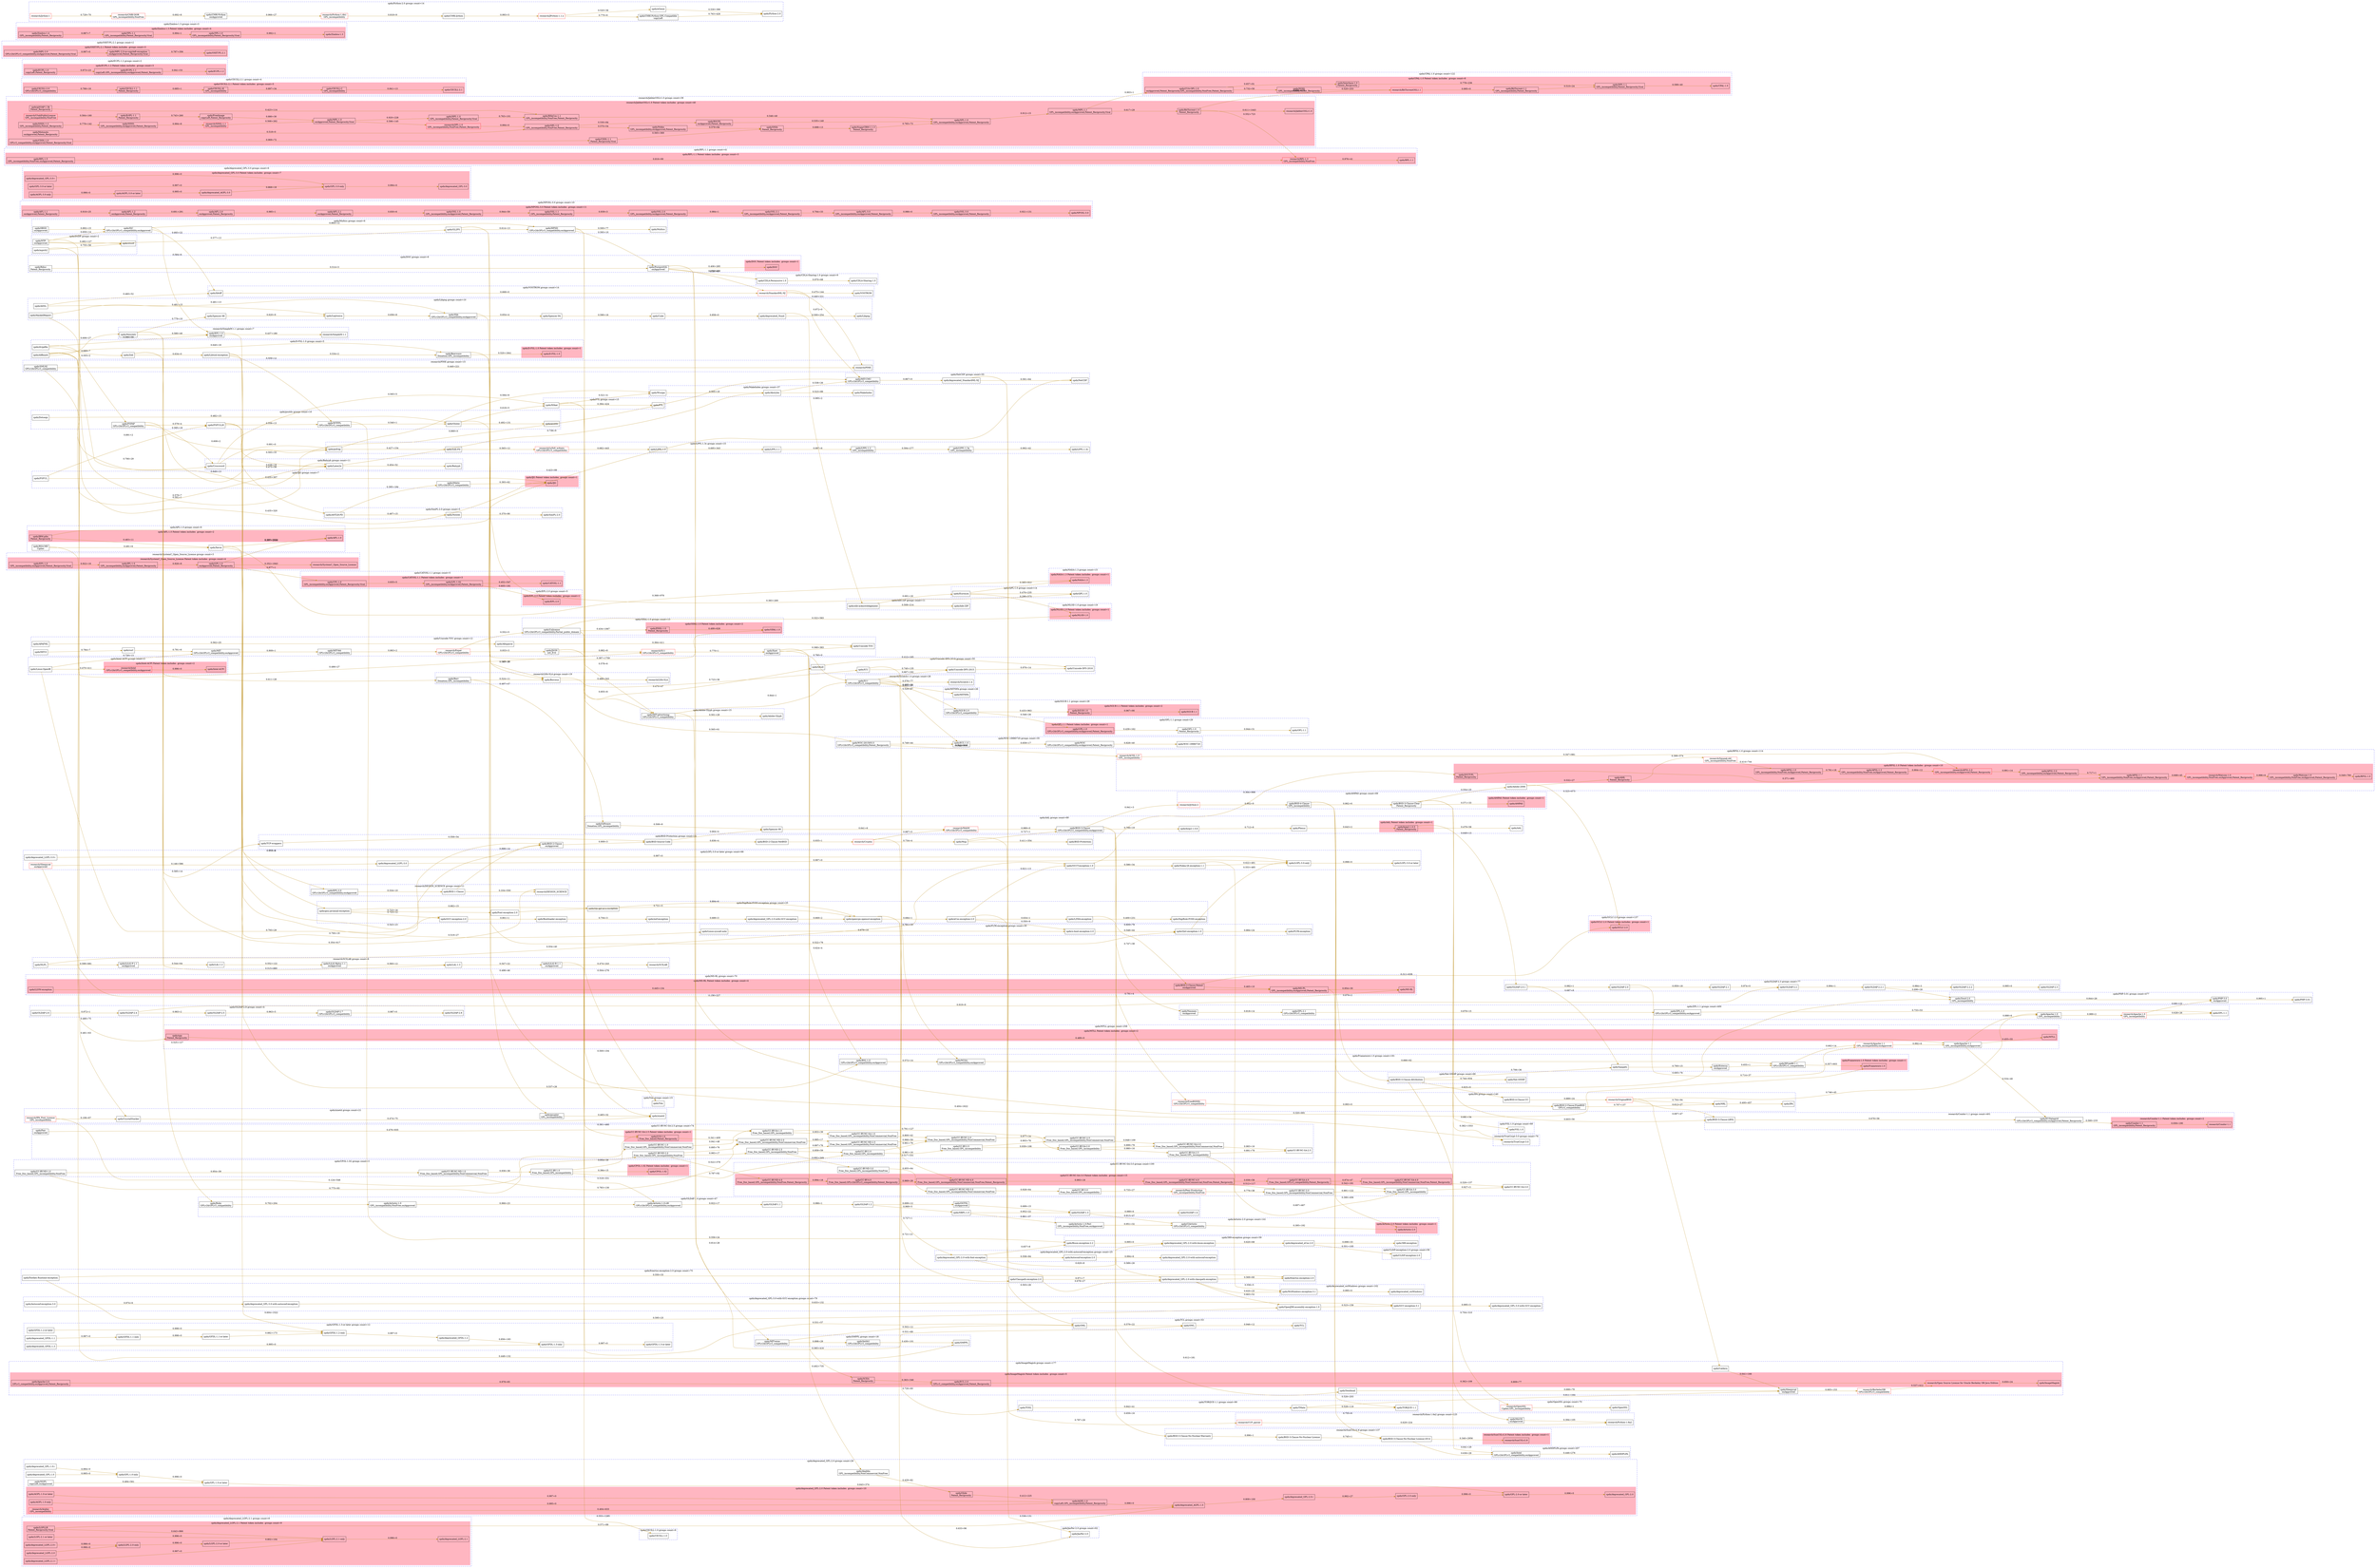 digraph LicenseGraph {
  newrank = true;
  ratio = "auto" ;
 graph [layout="dot", rankdir=LR, overlap=false]
 node [shape=box, width=1];
 edge [style=solid, color=darkgoldenrod, width=1];
{rank=same "spdx/0BSD" "spdx/NTP" "spdx/SMLNJ" "spdx/ADSL" "spdx/AFL-1.1" "spdx/APAFML" "spdx/AGPL-1.0-only" "spdx/AGPL-1.0-or-later" "spdx/LGPLLR" "research/Arphic" "spdx/AGPL-3.0-only" "spdx/deprecated_GPL-3.0+" "spdx/GPL-3.0-or-later" "spdx/Apache-2.0" "spdx/Autoconf-exception-3.0" "spdx/diffmark" "spdx/Linux-OpenIB" "spdx/Fair" "spdx/CC-BY-ND-1.0" "research/IPA_Font_License" "spdx/CDDL-1.0" "spdx/CECILL-2.0" "spdx/Fawkes-Runtime-exception" "spdx/HaskellReport" "spdx/MIT-0" "spdx/RSA-MD" "spdx/deprecated_GFDL-1.1" "spdx/GFDL-1.2-or-later" "spdx/deprecated_GFDL-1.3" "spdx/deprecated_GPL-1.0+" "spdx/deprecated_GPL-1.0" "spdx/NGPL" "spdx/deprecated_LGPL-2.0+" "spdx/deprecated_LGPL-2.0" "spdx/deprecated_LGPL-2.1+" "spdx/LGPL-2.1-or-later" "research/Sleepycat" "spdx/deprecated_LGPL-3.0+" "spdx/Dotseqn" "spdx/mpich2" "spdx/dvipdfm" "spdx/EPL-1.0" "research/UtahPublicLicense" "spdx/gSOAP-1.3b" "spdx/EUPL-1.0" "spdx/FSFUL" "spdx/IBM-pibs" "spdx/NLPL" "spdx/LLVM-exception" "spdx/Motosoto" "spdx/MPL-2.0" "spdx/OLDAP-2.6" "spdx/Rdisc" "spdx/RPL-1.5" "spdx/SISSL-1.2" "spdx/Zimbra-1.4" "research/Jython-1" }
    subgraph cluster_0 { style=dashed; color=blue;
        label="spdx/EPL-2.0 groups count=5";
        "spdx/EPL-2.0"; 
        subgraph cluster_0_Patents { style="dotted,filled"; color=magenta; fillcolor=lightpink;
            label="spdx/EPL-2.0 Patent token includes  groups count=1";
            "spdx/EPL-2.0"; 
        }
    }
    subgraph cluster_1 { style=dashed; color=blue;
        label="spdx/CECILL-1.0 groups count=8";
        "spdx/CECILL-1.0"; 
    }
    subgraph cluster_2 { style=dashed; color=blue;
        label="spdx/NASA-1.3 groups count=15";
        "spdx/NASA-1.3"; 
        subgraph cluster_2_Patents { style="dotted,filled"; color=magenta; fillcolor=lightpink;
            label="spdx/NASA-1.3 Patent token includes  groups count=1";
            "spdx/NASA-1.3"; 
        }
    }
    subgraph cluster_3 { style=dashed; color=blue;
        label="spdx/Vim groups count=15";
        "spdx/Vim"; 
    }
    subgraph cluster_4 { style=dashed; color=blue;
        label="spdx/NLOD-1.0 groups count=19";
        "spdx/NLOD-1.0"; 
        subgraph cluster_4_Patents { style="dotted,filled"; color=magenta; fillcolor=lightpink;
            label="spdx/NLOD-1.0 Patent token includes  groups count=1";
            "spdx/NLOD-1.0"; 
        }
    }
    subgraph cluster_5 { style=dashed; color=blue;
        label="spdx/MITNFA groups count=26";
        "spdx/MITNFA"; 
    }
    subgraph cluster_6 { style=dashed; color=blue;
        label="spdx/CLISP-exception-2.0 groups count=59";
        "spdx/CLISP-exception-2.0"; 
    }
    subgraph cluster_7 { style=dashed; color=blue;
        label="spdx/JasPer-2.0 groups count=62";
        "spdx/JasPer-2.0"; 
    }
    subgraph cluster_8 { style=dashed; color=blue;
        label="spdx/VSL-1.0 groups count=69";
        "spdx/VSL-1.0"; 
    }
    subgraph cluster_9 { style=dashed; color=blue;
        label="research/TrueCrypt-3.0 groups count=76";
        "research/TrueCrypt-3.0"; 
    }
    subgraph cluster_10 { style=dashed; color=blue;
        label="spdx/OCLC-2.0 groups count=137";
        "spdx/OCLC-2.0"; 
        subgraph cluster_10_Patents { style="dotted,filled"; color=magenta; fillcolor=lightpink;
            label="spdx/OCLC-2.0 Patent token includes  groups count=1";
            "spdx/OCLC-2.0"; 
        }
    }
    subgraph cluster_11 { style=dashed; color=blue;
        label="spdx/CDLA-Sharing-1.0 groups count=9";
        "spdx/CDLA-Sharing-1.0";  "spdx/CDLA-Permissive-1.0"; 
    }
    subgraph cluster_12 { style=dashed; color=blue;
        label="spdx/Info-ZIP groups count=11";
        "spdx/Info-ZIP";  "spdx/zlib-acknowledgement"; 
    }
    subgraph cluster_13 { style=dashed; color=blue;
        label="spdx/QPL-1.0 groups count=14";
        "spdx/QPL-1.0";  "spdx/Eurosym"; 
    }
    subgraph cluster_14 { style=dashed; color=blue;
        label="research/PINE groups count=15";
        "research/PINE";  "spdx/SMLNJ"; 
    }
    subgraph cluster_15 { style=dashed; color=blue;
        label="spdx/Adobe-Glyph groups count=15";
        "spdx/Adobe-Glyph";  "spdx/MIT-advertising"; 
    }
    subgraph cluster_16 { style=dashed; color=blue;
        label="spdx/FTL groups count=15";
        "spdx/FTL";  "spdx/XSkat"; 
    }
    subgraph cluster_17 { style=dashed; color=blue;
        label="research/Scratch-1.4 groups count=26";
        "research/Scratch-1.4";  "spdx/X11"; 
    }
    subgraph cluster_18 { style=dashed; color=blue;
        label="spdx/Net-SNMP groups count=69";
        "spdx/Net-SNMP";  "spdx/BSD-3-Clause-Attribution"; 
    }
    subgraph cluster_19 { style=dashed; color=blue;
        label="spdx/OpenSSL groups count=70";
        "spdx/OpenSSL";  "research/OpenSSL"; 
    }
    subgraph cluster_20 { style=dashed; color=blue;
        label="spdx/deprecated_wxWindows groups count=102";
        "spdx/deprecated_wxWindows";  "spdx/WxWindows-exception-3.1"; 
    }
    subgraph cluster_21 { style=dashed; color=blue;
        label="spdx/AMDPLPA groups count=207";
        "spdx/AMDPLPA";  "spdx/Intel"; 
    }
    subgraph cluster_22 { style=dashed; color=blue;
        label="spdx/DSDP groups count=2";
        "spdx/DSDP";  "spdx/mpich2";  "spdx/NTP"; 
    }
    subgraph cluster_23 { style=dashed; color=blue;
        label="spdx/EUPL-1.2 groups count=2";
        "spdx/EUPL-1.2";  "spdx/EUPL-1.1";  "spdx/EUPL-1.0"; 
        subgraph cluster_23_Patents { style="dotted,filled"; color=magenta; fillcolor=lightpink;
            label="spdx/EUPL-1.2 Patent token includes  groups count=3";
            "spdx/EUPL-1.2";  "spdx/EUPL-1.1";  "spdx/EUPL-1.0"; 
        }
    }
    subgraph cluster_24 { style=dashed; color=blue;
        label="spdx/Intel-ACPI groups count=2";
        "spdx/Intel-ACPI";  "research/Intel";  "spdx/Linux-OpenIB"; 
        subgraph cluster_24_Patents { style="dotted,filled"; color=magenta; fillcolor=lightpink;
            label="spdx/Intel-ACPI Patent token includes  groups count=2";
            "spdx/Intel-ACPI";  "research/Intel"; 
        }
    }
    subgraph cluster_25 { style=dashed; color=blue;
        label="spdx/OSET-PL-2.1 groups count=2";
        "spdx/OSET-PL-2.1";  "spdx/MPL-2.0-no-copyleft-exception";  "spdx/MPL-2.0"; 
        subgraph cluster_25_Patents { style="dotted,filled"; color=magenta; fillcolor=lightpink;
            label="spdx/OSET-PL-2.1 Patent token includes  groups count=3";
            "spdx/OSET-PL-2.1";  "spdx/MPL-2.0-no-copyleft-exception";  "spdx/MPL-2.0"; 
        }
    }
    subgraph cluster_26 { style=dashed; color=blue;
        label="spdx/CATOSL-1.1 groups count=5";
        "spdx/CATOSL-1.1";  "spdx/LPL-1.02";  "spdx/CPL-1.0"; 
        subgraph cluster_26_Patents { style="dotted,filled"; color=magenta; fillcolor=lightpink;
            label="spdx/CATOSL-1.1 Patent token includes  groups count=3";
            "spdx/CATOSL-1.1";  "spdx/LPL-1.02";  "spdx/CPL-1.0"; 
        }
    }
    subgraph cluster_27 { style=dashed; color=blue;
        label="spdx/SimPL-2.0 groups count=5";
        "spdx/SimPL-2.0";  "spdx/Noweb";  "spdx/ANTLR-PD"; 
    }
    subgraph cluster_28 { style=dashed; color=blue;
        label="research/SimpleM-1.1 groups count=7";
        "research/SimpleM-1.1";  "spdx/EFL-1.0";  "spdx/Newsletr"; 
    }
    subgraph cluster_29 { style=dashed; color=blue;
        label="spdx/IJG groups count=7";
        "spdx/IJG";  "spdx/FSFUL";  "spdx/iMatix"; 
        subgraph cluster_29_Patents { style="dotted,filled"; color=magenta; fillcolor=lightpink;
            label="spdx/IJG Patent token includes  groups count=1";
            "spdx/IJG"; 
        }
    }
    subgraph cluster_30 { style=dashed; color=blue;
        label="spdx/DOC groups count=8";
        "spdx/DOC";  "spdx/PostgreSQL";  "spdx/Rdisc"; 
        subgraph cluster_30_Patents { style="dotted,filled"; color=magenta; fillcolor=lightpink;
            label="spdx/DOC Patent token includes  groups count=1";
            "spdx/DOC"; 
        }
    }
    subgraph cluster_31 { style=dashed; color=blue;
        label="research/DESIGN_SCIENCE groups count=11";
        "research/DESIGN_SCIENCE";  "spdx/BSD-1-Clause";  "spdx/EFL-2.0"; 
    }
    subgraph cluster_32 { style=dashed; color=blue;
        label="spdx/Bahyph groups count=11";
        "spdx/Bahyph";  "spdx/Latex2e";  "spdx/Crossword"; 
    }
    subgraph cluster_33 { style=dashed; color=blue;
        label="spdx/ODbL-1.0 groups count=13";
        "spdx/ODbL-1.0";  "spdx/PDDL-1.0";  "spdx/Unlicense"; 
        subgraph cluster_33_Patents { style="dotted,filled"; color=magenta; fillcolor=lightpink;
            label="spdx/ODbL-1.0 Patent token includes  groups count=2";
            "spdx/ODbL-1.0";  "spdx/PDDL-1.0"; 
        }
    }
    subgraph cluster_34 { style=dashed; color=blue;
        label="spdx/VOSTROM groups count=14";
        "spdx/VOSTROM";  "research/StandardML-NJ";  "spdx/libtiff"; 
    }
    subgraph cluster_35 { style=dashed; color=blue;
        label="spdx/SMPPL groups count=18";
        "spdx/SMPPL";  "spdx/Imlib2";  "spdx/MIT-enna"; 
    }
    subgraph cluster_36 { style=dashed; color=blue;
        label="research/LHA-SLA groups count=19";
        "research/LHA-SLA";  "spdx/Borceux";  "spdx/Barr"; 
    }
    subgraph cluster_37 { style=dashed; color=blue;
        label="spdx/deprecated_GPL-2.0-with-autoconf-exception groups count=25";
        "spdx/deprecated_GPL-2.0-with-autoconf-exception";  "spdx/Autoconf-exception-2.0";  "spdx/deprecated_GPL-2.0-with-font-exception"; 
    }
    subgraph cluster_38 { style=dashed; color=blue;
        label="spdx/SGI-B-1.1 groups count=28";
        "spdx/SGI-B-1.1";  "spdx/SGI-B-1.0";  "spdx/SGI-B-2.0"; 
        subgraph cluster_38_Patents { style="dotted,filled"; color=magenta; fillcolor=lightpink;
            label="spdx/SGI-B-1.1 Patent token includes  groups count=2";
            "spdx/SGI-B-1.1";  "spdx/SGI-B-1.0"; 
        }
    }
    subgraph cluster_39 { style=dashed; color=blue;
        label="spdx/OFL-1.1 groups count=29";
        "spdx/OFL-1.1";  "spdx/OFL-1.0";  "spdx/UPL-1.0"; 
        subgraph cluster_39_Patents { style="dotted,filled"; color=magenta; fillcolor=lightpink;
            label="spdx/OFL-1.1 Patent token includes  groups count=1";
            "spdx/UPL-1.0"; 
        }
    }
    subgraph cluster_40 { style=dashed; color=blue;
        label="spdx/MakeIndex groups count=37";
        "spdx/MakeIndex";  "spdx/Abstyles";  "spdx/Wsuipa"; 
    }
    subgraph cluster_41 { style=dashed; color=blue;
        label="spdx/RPL-1.1 groups count=41";
        "spdx/RPL-1.1";  "research/RPL-1.3";  "spdx/RPL-1.5"; 
        subgraph cluster_41_Patents { style="dotted,filled"; color=magenta; fillcolor=lightpink;
            label="spdx/RPL-1.1 Patent token includes  groups count=3";
            "spdx/RPL-1.1";  "research/RPL-1.3";  "spdx/RPL-1.5"; 
        }
    }
    subgraph cluster_42 { style=dashed; color=blue;
        label="spdx/TCL groups count=53";
        "spdx/TCL";  "spdx/SWL";  "spdx/OML"; 
    }
    subgraph cluster_43 { style=dashed; color=blue;
        label="spdx/NetCDF groups count=55";
        "spdx/NetCDF";  "spdx/deprecated_StandardML-NJ";  "spdx/MIT-CMU"; 
    }
    subgraph cluster_44 { style=dashed; color=blue;
        label="spdx/TORQUE-1.1 groups count=90";
        "spdx/TORQUE-1.1";  "spdx/TMate";  "spdx/TOSL"; 
    }
    subgraph cluster_45 { style=dashed; color=blue;
        label="research/Python-1.6a2 groups count=125";
        "research/Python-1.6a2";  "spdx/MirOS";  "research/CUP_parser"; 
    }
    subgraph cluster_46 { style=dashed; color=blue;
        label="spdx/Artistic-2.0 groups count=141";
        "spdx/Artistic-2.0";  "spdx/ClArtistic";  "spdx/Artistic-1.0-Perl"; 
        subgraph cluster_46_Patents { style="dotted,filled"; color=magenta; fillcolor=lightpink;
            label="spdx/Artistic-2.0 Patent token includes  groups count=1";
            "spdx/Artistic-2.0"; 
        }
    }
    subgraph cluster_47 { style=dashed; color=blue;
        label="spdx/PHP-3.01 groups count=477";
        "spdx/PHP-3.01";  "spdx/PHP-3.0";  "spdx/Zend-2.0"; 
    }
    subgraph cluster_48 { style=dashed; color=blue;
        label="research/SystemC_Open_Source_License groups count=3";
        "research/SystemC_Open_Source_License";  "spdx/LPL-1.0";  "spdx/IPL-1.0";  "spdx/EPL-1.0"; 
        subgraph cluster_48_Patents { style="dotted,filled"; color=magenta; fillcolor=lightpink;
            label="research/SystemC_Open_Source_License Patent token includes  groups count=4";
            "research/SystemC_Open_Source_License";  "spdx/LPL-1.0";  "spdx/IPL-1.0";  "spdx/EPL-1.0"; 
        }
    }
    subgraph cluster_49 { style=dashed; color=blue;
        label="spdx/CPOL-1.02 groups count=3";
        "spdx/CPOL-1.02";  "spdx/CC-BY-1.0";  "spdx/CC-BY-NC-ND-1.0";  "spdx/CC-BY-ND-1.0"; 
        subgraph cluster_49_Patents { style="dotted,filled"; color=magenta; fillcolor=lightpink;
            label="spdx/CPOL-1.02 Patent token includes  groups count=1";
            "spdx/CPOL-1.02"; 
        }
    }
    subgraph cluster_50 { style=dashed; color=blue;
        label="spdx/Zimbra-1.3 groups count=3";
        "spdx/Zimbra-1.3";  "spdx/YPL-1.0";  "spdx/YPL-1.1";  "spdx/Zimbra-1.4"; 
        subgraph cluster_50_Patents { style="dotted,filled"; color=magenta; fillcolor=lightpink;
            label="spdx/Zimbra-1.3 Patent token includes  groups count=4";
            "spdx/Zimbra-1.3";  "spdx/YPL-1.0";  "spdx/YPL-1.1";  "spdx/Zimbra-1.4"; 
        }
    }
    subgraph cluster_51 { style=dashed; color=blue;
        label="spdx/APL-1.0 groups count=6";
        "spdx/APL-1.0";  "spdx/Xerox";  "spdx/IBM-pibs";  "spdx/RSA-MD"; 
        subgraph cluster_51_Patents { style="dotted,filled"; color=magenta; fillcolor=lightpink;
            label="spdx/APL-1.0 Patent token includes  groups count=2";
            "spdx/APL-1.0";  "spdx/IBM-pibs"; 
        }
    }
    subgraph cluster_52 { style=dashed; color=blue;
        label="spdx/xinetd groups count=21";
        "spdx/xinetd";  "spdx/CrystalStacker";  "research/IPA_Font_License";  "spdx/gnuplot"; 
    }
    subgraph cluster_53 { style=dashed; color=blue;
        label="spdx/FLTK-exception groups count=35";
        "spdx/FLTK-exception";  "spdx/Qwt-exception-1.0";  "spdx/u-boot-exception-2.0";  "spdx/Linux-syscall-note"; 
    }
    subgraph cluster_54 { style=dashed; color=blue;
        label="spdx/W3C-19980720 groups count=35";
        "spdx/W3C-19980720";  "spdx/W3C";  "spdx/ECL-1.0";  "spdx/W3C-20150513"; 
    }
    subgraph cluster_55 { style=dashed; color=blue;
        label="spdx/Unicode-DFS-2016 groups count=55";
        "spdx/Unicode-DFS-2016";  "spdx/Qhull";  "spdx/Unicode-DFS-2015";  "spdx/ICU"; 
    }
    subgraph cluster_56 { style=dashed; color=blue;
        label="spdx/389-exception groups count=59";
        "spdx/389-exception";  "spdx/deprecated_eCos-2.0";  "spdx/deprecated_GPL-2.0-with-bison-exception";  "spdx/Bison-exception-2.2"; 
    }
    subgraph cluster_57 { style=dashed; color=blue;
        label="spdx/AMPAS groups count=69";
        "spdx/AMPAS";  "spdx/BSD-3-Clause-Clear";  "spdx/BSD-4-Clause";  "research/Jython-2"; 
        subgraph cluster_57_Patents { style="dotted,filled"; color=magenta; fillcolor=lightpink;
            label="spdx/AMPAS Patent token includes  groups count=1";
            "spdx/AMPAS"; 
        }
    }
    subgraph cluster_58 { style=dashed; color=blue;
        label="spdx/MS-RL groups count=70";
        "spdx/MS-RL";  "spdx/MS-PL";  "spdx/LLVM-exception";  "spdx/BSD-2-Clause-Patent"; 
        subgraph cluster_58_Patents { style="dotted,filled"; color=magenta; fillcolor=lightpink;
            label="spdx/MS-RL Patent token includes  groups count=4";
            "spdx/MS-RL";  "spdx/MS-PL";  "spdx/LLVM-exception";  "spdx/BSD-2-Clause-Patent"; 
        }
    }
    subgraph cluster_59 { style=dashed; color=blue;
        label="spdx/freertos-exception-2.0 groups count=75";
        "spdx/freertos-exception-2.0";  "spdx/deprecated_GPL-2.0-with-classpath-exception";  "spdx/Classpath-exception-2.0";  "spdx/Fawkes-Runtime-exception"; 
    }
    subgraph cluster_60 { style=dashed; color=blue;
        label="research/SunCSLv2.8 groups count=137";
        "research/SunCSLv2.8";  "spdx/BSD-3-Clause-No-Nuclear-License-2014";  "spdx/BSD-3-Clause-No-Nuclear-License";  "spdx/BSD-3-Clause-No-Nuclear-Warranty"; 
        subgraph cluster_60_Patents { style="dotted,filled"; color=magenta; fillcolor=lightpink;
            label="research/SunCSLv2.8 Patent token includes  groups count=1";
            "research/SunCSLv2.8"; 
        }
    }
    subgraph cluster_61 { style=dashed; color=blue;
        label="spdx/MTLL groups count=258";
        "spdx/MTLL";  "spdx/Apache-1.1";  "research/Apache-1.1";  "spdx/xpp"; 
        subgraph cluster_61_Patents { style="dotted,filled"; color=magenta; fillcolor=lightpink;
            label="spdx/MTLL Patent token includes  groups count=2";
            "spdx/MTLL";  "spdx/xpp"; 
        }
    }
    subgraph cluster_62 { style=dashed; color=blue;
        label="research/Condor-1.1 groups count=401";
        "research/Condor-1.1";  "spdx/Condor-1.1";  "spdx/EUDatagrid";  "spdx/BSD-3-Clause-LBNL"; 
        subgraph cluster_62_Patents { style="dotted,filled"; color=magenta; fillcolor=lightpink;
            label="research/Condor-1.1 Patent token includes  groups count=2";
            "research/Condor-1.1";  "spdx/Condor-1.1"; 
        }
    }
    subgraph cluster_63 { style=dashed; color=blue;
        label="spdx/CECILL-2.1 groups count=4";
        "spdx/CECILL-2.1";  "spdx/CECILL-C";  "spdx/CECILL-B";  "spdx/CECILL-1.1";  "spdx/CECILL-2.0"; 
        subgraph cluster_63_Patents { style="dotted,filled"; color=magenta; fillcolor=lightpink;
            label="spdx/CECILL-2.1 Patent token includes  groups count=5";
            "spdx/CECILL-2.1";  "spdx/CECILL-C";  "spdx/CECILL-B";  "spdx/CECILL-1.1";  "spdx/CECILL-2.0"; 
        }
    }
    subgraph cluster_64 { style=dashed; color=blue;
        label="spdx/OLDAP-2.8 groups count=4";
        "spdx/OLDAP-2.8";  "spdx/OLDAP-2.7";  "spdx/OLDAP-2.5";  "spdx/OLDAP-2.4";  "spdx/OLDAP-2.6"; 
    }
    subgraph cluster_65 { style=dashed; color=blue;
        label="spdx/Multics groups count=6";
        "spdx/Multics";  "spdx/HPND";  "spdx/GL2PS";  "spdx/ISC";  "spdx/0BSD"; 
    }
    subgraph cluster_66 { style=dashed; color=blue;
        label="spdx/deprecated_GPL-3.0-with-GCC-exception groups count=79";
        "spdx/deprecated_GPL-3.0-with-GCC-exception";  "spdx/GCC-exception-3.1";  "spdx/deprecated_GPL-3.0-with-autoconf-exception";  "spdx/Autoconf-exception-3.0";  "spdx/OpenJDK-assembly-exception-1.0"; 
    }
    subgraph cluster_67 { style=dashed; color=blue;
        label="spdx/D-FSL-1.0 groups count=5";
        "spdx/D-FSL-1.0";  "spdx/Beerware";  "spdx/diffmark";  "spdx/Libtool-exception";  "spdx/Zed";  "spdx/dvipdfm"; 
        subgraph cluster_67_Patents { style="dotted,filled"; color=magenta; fillcolor=lightpink;
            label="spdx/D-FSL-1.0 Patent token includes  groups count=1";
            "spdx/D-FSL-1.0"; 
        }
    }
    subgraph cluster_68 { style=dashed; color=blue;
        label="spdx/psutils groups count=10";
        "spdx/psutils";  "spdx/Glulxe";  "spdx/Dotseqn";  "spdx/WTFPL";  "spdx/FSFULLR";  "spdx/FSFAP"; 
    }
    subgraph cluster_69 { style=dashed; color=blue;
        label="spdx/IPA groups count=140";
        "spdx/IPA";  "spdx/NRL";  "spdx/BSD-2-Clause-FreeBSD";  "research/FreeBSDDL";  "research/OriginalBSD";  "spdx/BSD-4-Clause-UC"; 
    }
    subgraph cluster_70 { style=dashed; color=blue;
        label="spdx/Frameworx-1.0 groups count=191";
        "spdx/Frameworx-1.0";  "spdx/XFree86-1.1";  "spdx/NCSA";  "spdx/BSL-1.0";  "spdx/Entessa";  "spdx/Saxpath"; 
        subgraph cluster_70_Patents { style="dotted,filled"; color=magenta; fillcolor=lightpink;
            label="spdx/Frameworx-1.0 Patent token includes  groups count=1";
            "spdx/Frameworx-1.0"; 
        }
    }
    subgraph cluster_71 { style=dashed; color=blue;
        label="spdx/ZPL-1.1 groups count=400";
        "spdx/ZPL-1.1";  "spdx/ZPL-2.0";  "spdx/ZPL-2.1";  "spdx/Naumen";  "research/Apache-1.0";  "spdx/Apache-1.0"; 
    }
    subgraph cluster_72 { style=dashed; color=blue;
        label="spdx/deprecated_GPL-3.0 groups count=6";
        "spdx/deprecated_GPL-3.0";  "spdx/GPL-3.0-only";  "spdx/deprecated_AGPL-3.0";  "spdx/AGPL-3.0-or-later";  "spdx/AGPL-3.0-only";  "spdx/deprecated_GPL-3.0+";  "spdx/GPL-3.0-or-later"; 
        subgraph cluster_72_Patents { style="dotted,filled"; color=magenta; fillcolor=lightpink;
            label="spdx/deprecated_GPL-3.0 Patent token includes  groups count=7";
            "spdx/deprecated_GPL-3.0";  "spdx/GPL-3.0-only";  "spdx/deprecated_AGPL-3.0";  "spdx/AGPL-3.0-or-later";  "spdx/AGPL-3.0-only";  "spdx/deprecated_GPL-3.0+";  "spdx/GPL-3.0-or-later"; 
        }
    }
    subgraph cluster_73 { style=dashed; color=blue;
        label="research/SCILAB groups count=8";
        "research/SCILAB";  "spdx/LiLiQ-R-1.1";  "spdx/LAL-1.3";  "spdx/LiLiQ-Rplus-1.1";  "spdx/LAL-1.2";  "spdx/LiLiQ-P-1.1";  "spdx/NLPL"; 
    }
    subgraph cluster_74 { style=dashed; color=blue;
        label="spdx/BSD-Protection groups count=21";
        "spdx/BSD-Protection";  "spdx/Mup";  "research/Cryptix";  "spdx/BSD-2-Clause-NetBSD";  "spdx/BSD-Source-Code";  "spdx/BSD-2-Clause";  "spdx/TCP-wrappers"; 
    }
    subgraph cluster_75 { style=dashed; color=blue;
        label="spdx/LGPL-3.0-or-later groups count=66";
        "spdx/LGPL-3.0-or-later";  "spdx/LGPL-3.0-only";  "spdx/deprecated_LGPL-3.0+";  "spdx/deprecated_LGPL-3.0";  "research/Sleepycat";  "spdx/Nokia-Qt-exception-1.1";  "spdx/OCCT-exception-1.0"; 
    }
    subgraph cluster_76 { style=dashed; color=blue;
        label="spdx/OLDAP-2.3 groups count=77";
        "spdx/OLDAP-2.3";  "spdx/OLDAP-2.2.2";  "spdx/OLDAP-2.2.1";  "spdx/OLDAP-2.2";  "spdx/OLDAP-2.1";  "spdx/OLDAP-2.0";  "spdx/OLDAP-2.0.1"; 
    }
    subgraph cluster_77 { style=dashed; color=blue;
        label="spdx/LPPL-1.3c groups count=15";
        "spdx/LPPL-1.3c";  "spdx/LPPL-1.3a";  "spdx/LPPL-1.2";  "spdx/LPPL-1.1";  "spdx/LPPL-1.0";  "research/LaTeX_ecfonts";  "spdx/SAX-PD";  "spdx/psfrag"; 
    }
    subgraph cluster_78 { style=dashed; color=blue;
        label="spdx/AAL groups count=69";
        "spdx/AAL";  "spdx/bzip2-1.0.5";  "spdx/Plexus";  "spdx/bzip2-1.0.6";  "spdx/BSD-3-Clause";  "research/WebM";  "spdx/Spencer-99";  "spdx/Giftware"; 
        subgraph cluster_78_Patents { style="dotted,filled"; color=magenta; fillcolor=lightpink;
            label="spdx/AAL Patent token includes  groups count=1";
            "spdx/bzip2-1.0.5"; 
        }
    }
    subgraph cluster_79 { style=dashed; color=blue;
        label="spdx/CPAL-1.0 groups count=122";
        "spdx/CPAL-1.0";  "spdx/NPL-1.1";  "spdx/BitTorrent-1.1";  "research/BitTorrentOSL1.1";  "spdx/NOSL";  "spdx/CUA-OPL-1.0";  "spdx/Interbase-1.0";  "spdx/CUA-OPL-1.0"; 
        subgraph cluster_79_Patents { style="dotted,filled"; color=magenta; fillcolor=lightpink;
            label="spdx/CPAL-1.0 Patent token includes  groups count=8";
            "spdx/CPAL-1.0";  "spdx/NPL-1.1";  "spdx/BitTorrent-1.1";  "research/BitTorrentOSL1.1";  "spdx/NOSL";  "spdx/CUA-OPL-1.0";  "spdx/Interbase-1.0";  "spdx/CUA-OPL-1.0"; 
        }
    }
    subgraph cluster_80 { style=dashed; color=blue;
        label="spdx/deprecated_LGPL-2.1 groups count=8";
        "spdx/deprecated_LGPL-2.1";  "spdx/LGPL-2.1-only";  "spdx/deprecated_LGPL-2.1+";  "spdx/LGPL-2.0-or-later";  "spdx/LGPL-2.0-only";  "spdx/deprecated_LGPL-2.0+";  "spdx/deprecated_LGPL-2.0";  "spdx/LGPL-2.1-or-later";  "spdx/LGPLLR"; 
        subgraph cluster_80_Patents { style="dotted,filled"; color=magenta; fillcolor=lightpink;
            label="spdx/deprecated_LGPL-2.1 Patent token includes  groups count=9";
            "spdx/deprecated_LGPL-2.1";  "spdx/LGPL-2.1-only";  "spdx/deprecated_LGPL-2.1+";  "spdx/LGPL-2.0-or-later";  "spdx/LGPL-2.0-only";  "spdx/deprecated_LGPL-2.0+";  "spdx/deprecated_LGPL-2.0";  "spdx/LGPL-2.1-or-later";  "spdx/LGPLLR"; 
        }
    }
    subgraph cluster_81 { style=dashed; color=blue;
        label="spdx/Libpng groups count=10";
        "spdx/Libpng";  "spdx/deprecated_Nunit";  "spdx/Cube";  "spdx/Spencer-94";  "spdx/Zlib";  "spdx/HaskellReport";  "spdx/Leptonica";  "spdx/ADSL";  "spdx/Spencer-86"; 
    }
    subgraph cluster_82 { style=dashed; color=blue;
        label="spdx/GFDL-1.3-or-later groups count=12";
        "spdx/GFDL-1.3-or-later";  "spdx/GFDL-1.3-only";  "spdx/deprecated_GFDL-1.2";  "spdx/GFDL-1.2-only";  "spdx/GFDL-1.1-or-later";  "spdx/GFDL-1.1-only";  "spdx/deprecated_GFDL-1.1";  "spdx/GFDL-1.2-or-later";  "spdx/deprecated_GFDL-1.3"; 
    }
    subgraph cluster_83 { style=dashed; color=blue;
        label="spdx/ImageMagick groups count=177";
        "spdx/ImageMagick";  "research/Open Source License for Oracle Berkeley DB Java Edition";  "spdx/ECL-2.0";  "spdx/Apache-2.0";  "spdx/SCEA";  "research/BerkeleyDB";  "spdx/Sleepycat";  "spdx/Caldera";  "spdx/Sendmail"; 
        subgraph cluster_83_Patents { style="dotted,filled"; color=magenta; fillcolor=lightpink;
            label="spdx/ImageMagick Patent token includes  groups count=5";
            "spdx/ImageMagick";  "research/Open Source License for Oracle Berkeley DB Java Edition";  "spdx/ECL-2.0";  "spdx/Apache-2.0";  "spdx/SCEA"; 
        }
    }
    subgraph cluster_84 { style=dashed; color=blue;
        label="spdx/NPOSL-3.0 groups count=10";
        "spdx/NPOSL-3.0";  "spdx/OSL-3.0";  "spdx/AFL-3.0";  "spdx/OSL-2.1";  "spdx/OSL-2.0";  "spdx/OSL-1.1";  "spdx/OSL-1.0";  "spdx/AFL-2.1";  "spdx/AFL-2.0";  "spdx/AFL-1.2";  "spdx/AFL-1.1"; 
        subgraph cluster_84_Patents { style="dotted,filled"; color=magenta; fillcolor=lightpink;
            label="spdx/NPOSL-3.0 Patent token includes  groups count=11";
            "spdx/NPOSL-3.0";  "spdx/OSL-3.0";  "spdx/AFL-3.0";  "spdx/OSL-2.1";  "spdx/OSL-2.0";  "spdx/OSL-1.1";  "spdx/OSL-1.0";  "spdx/AFL-2.1";  "spdx/AFL-2.0";  "spdx/AFL-1.2";  "spdx/AFL-1.1"; 
        }
    }
    subgraph cluster_85 { style=dashed; color=blue;
        label="spdx/Unicode-TOU groups count=12";
        "spdx/Unicode-TOU";  "spdx/Xnet";  "research/X11";  "spdx/JSON";  "research/Expat";  "spdx/MIT-feh";  "spdx/MIT";  "spdx/curl";  "spdx/MIT-0";  "spdx/Afmparse";  "spdx/APAFML"; 
    }
    subgraph cluster_86 { style=dashed; color=blue;
        label="spdx/DigiRule-FOSS-exception groups count=25";
        "spdx/DigiRule-FOSS-exception";  "spdx/LZMA-exception";  "spdx/eCos-exception-2.0";  "spdx/openvpn-openssl-exception";  "spdx/deprecated_GPL-2.0-with-GCC-exception";  "spdx/mif-exception";  "spdx/Bootloader-exception";  "spdx/GCC-exception-2.0";  "spdx/gnu-javamail-exception";  "spdx/Font-exception-2.0";  "spdx/gnu-javamail-exception";  "spdx/i2p-gpl-java-exception";  "spdx/gnu-javamail-exception"; 
    }
    subgraph cluster_87 { style=dashed; color=blue;
        label="spdx/RPSL-1.0 groups count=114";
        "spdx/RPSL-1.0";  "spdx/Watcom-1.0";  "research/Watcom-1.0";  "spdx/APSL-1.1";  "spdx/APSL-2.0";  "research/APSL-2.0";  "spdx/APSL-1.2";  "spdx/APSL-1.0";  "research/Squeak-old";  "spdx/AML";  "spdx/Adobe-2006";  "research/ACDL-1.0";  "spdx/OCCT-PL"; 
        subgraph cluster_87_Patents { style="dotted,filled"; color=magenta; fillcolor=lightpink;
            label="spdx/RPSL-1.0 Patent token includes  groups count=10";
            "spdx/RPSL-1.0";  "spdx/Watcom-1.0";  "research/Watcom-1.0";  "spdx/APSL-1.1";  "spdx/APSL-2.0";  "research/APSL-2.0";  "spdx/APSL-1.2";  "spdx/APSL-1.0";  "spdx/AML";  "spdx/OCCT-PL"; 
        }
    }
    subgraph cluster_88 { style=dashed; color=blue;
        label="spdx/OLDAP-1.4 groups count=47";
        "spdx/OLDAP-1.4";  "spdx/OLDAP-1.3";  "spdx/NBPL-1.0";  "spdx/OLDAP-1.2";  "spdx/OLDAP-1.1";  "spdx/Artistic-1.0-cl8";  "spdx/Artistic-1.0";  "spdx/Ruby";  "spdx/OGTSL";  "spdx/OLDAP-1.2";  "spdx/OLDAP-1.1";  "spdx/Artistic-1.0-cl8";  "spdx/Artistic-1.0";  "spdx/Ruby"; 
    }
    subgraph cluster_89 { style=dashed; color=blue;
        label="spdx/Python-2.0 groups count=14";
        "spdx/Python-2.0";  "spdx/CNRI-Python-GPL-Compatible";  "research/JPython-1.1.x";  "spdx/CNRI-Jython";  "research/Python-1.6b1";  "spdx/CNRI-Python";  "research/CNRI-DOR";  "research/Jython-1";  "spdx/eGenix";  "research/JPython-1.1.x";  "spdx/CNRI-Jython";  "research/Python-1.6b1";  "spdx/CNRI-Python";  "research/CNRI-DOR";  "research/Jython-1"; 
    }
    subgraph cluster_90 { style=dashed; color=blue;
        label="spdx/deprecated_GPL-2.0 groups count=26";
        "spdx/deprecated_GPL-2.0";  "spdx/GPL-2.0-or-later";  "spdx/GPL-1.0-or-later";  "spdx/GPL-1.0-only";  "spdx/deprecated_GPL-1.0+";  "spdx/deprecated_GPL-1.0";  "spdx/NGPL";  "spdx/GPL-2.0-only";  "spdx/deprecated_GPL-2.0+";  "spdx/deprecated_AGPL-1.0";  "spdx/AGPL-1.0";  "spdx/AGPL-1.0-only";  "spdx/AGPL-1.0-or-later";  "spdx/Glide";  "spdx/Aladdin";  "research/Arphic"; 
        subgraph cluster_90_Patents { style="dotted,filled"; color=magenta; fillcolor=lightpink;
            label="spdx/deprecated_GPL-2.0 Patent token includes  groups count=10";
            "spdx/deprecated_GPL-2.0";  "spdx/GPL-2.0-or-later";  "spdx/GPL-2.0-only";  "spdx/deprecated_GPL-2.0+";  "spdx/deprecated_AGPL-1.0";  "spdx/AGPL-1.0";  "spdx/AGPL-1.0-only";  "spdx/AGPL-1.0-or-later";  "spdx/Glide";  "research/Arphic"; 
        }
    }
    subgraph cluster_91 { style=dashed; color=blue;
        label="spdx/CC-BY-NC-SA-3.0 groups count=100";
        "spdx/CC-BY-NC-SA-3.0";  "spdx/CC-BY-SA-3.0";  "spdx/CC-BY-NC-3.0";  "research/Peer-Production";  "spdx/CC-BY-3.0";  "spdx/CC-BY-NC-ND-3.0";  "spdx/CC-BY-ND-3.0";  "spdx/CC-BY-NC-4.0";  "spdx/CC-BY-NC-ND-4.0";  "spdx/CC-BY-4.0";  "spdx/CC-BY-ND-4.0";  "spdx/CC-BY-SA-4.0";  "spdx/CC-BY-NC-4.0";  "spdx/CC-BY-NC-ND-4.0";  "spdx/CC-BY-4.0";  "spdx/CC-BY-ND-4.0";  "spdx/CC-BY-NC-SA-4.0";  "spdx/CC-BY-SA-4.0";  "spdx/CC-BY-NC-4.0";  "spdx/CC-BY-NC-ND-4.0";  "spdx/CC-BY-4.0";  "spdx/CC-BY-ND-4.0"; 
        subgraph cluster_91_Patents { style="dotted,filled"; color=magenta; fillcolor=lightpink;
            label="spdx/CC-BY-NC-SA-3.0 Patent token includes  groups count=15";
            "spdx/CC-BY-NC-4.0";  "spdx/CC-BY-NC-ND-4.0";  "spdx/CC-BY-4.0";  "spdx/CC-BY-ND-4.0";  "spdx/CC-BY-SA-4.0";  "spdx/CC-BY-NC-4.0";  "spdx/CC-BY-NC-ND-4.0";  "spdx/CC-BY-4.0";  "spdx/CC-BY-ND-4.0";  "spdx/CC-BY-NC-SA-4.0";  "spdx/CC-BY-SA-4.0";  "spdx/CC-BY-NC-4.0";  "spdx/CC-BY-NC-ND-4.0";  "spdx/CC-BY-4.0";  "spdx/CC-BY-ND-4.0"; 
        }
    }
    subgraph cluster_92 { style=dashed; color=blue;
        label="spdx/CC-BY-NC-SA-2.5 groups count=74";
        "spdx/CC-BY-NC-SA-2.5";  "spdx/CC-BY-NC-SA-2.0";  "spdx/CC-BY-NC-2.5";  "spdx/CC-BY-2.5";  "spdx/CC-BY-2.0";  "spdx/CC-BY-ND-2.5";  "spdx/CC-BY-ND-2.0";  "spdx/CC-BY-NC-2.0";  "spdx/CC-BY-2.0";  "spdx/CC-BY-ND-2.5";  "spdx/CC-BY-ND-2.0";  "spdx/CC-BY-NC-ND-2.5";  "spdx/CC-BY-NC-ND-2.0";  "spdx/CC-BY-ND-2.0";  "spdx/CC0-1.0";  "spdx/CC-BY-ND-2.5";  "spdx/CC-BY-ND-2.0";  "spdx/CC-BY-NC-SA-1.0";  "spdx/CC-BY-SA-1.0";  "spdx/CC-BY-NC-1.0";  "spdx/Fair";  "spdx/CC-BY-SA-2.0";  "spdx/CC-BY-2.5";  "spdx/CC-BY-2.0";  "spdx/CC-BY-ND-2.5";  "spdx/CC-BY-ND-2.0";  "spdx/CC-BY-SA-1.0";  "spdx/CC-BY-NC-1.0";  "spdx/Fair";  "spdx/CC-BY-SA-2.5";  "spdx/CC-BY-SA-2.0";  "spdx/CC-BY-2.5";  "spdx/CC-BY-2.0";  "spdx/CC-BY-ND-2.5";  "spdx/CC-BY-ND-2.0";  "spdx/CC-BY-SA-1.0";  "spdx/CC-BY-NC-1.0";  "spdx/Fair"; 
        subgraph cluster_92_Patents { style="dotted,filled"; color=magenta; fillcolor=lightpink;
            label="spdx/CC-BY-NC-SA-2.5 Patent token includes  groups count=1";
            "spdx/CC0-1.0"; 
        }
    }
    subgraph cluster_93 { style=dashed; color=blue;
        label="research/JabberOSLv1.0 groups count=39";
        "research/JabberOSLv1.0";  "spdx/BitTorrent-1.0";  "spdx/MPL-1.1";  "spdx/SPL-1.0";  "spdx/RHeCos-1.1";  "spdx/gSOAP-1.3b";  "spdx/NPL-1.0";  "spdx/MPL-1.0";  "spdx/FreeImage";  "spdx/ErlPL-1.1";  "research/UtahPublicLicense";  "research/SISSL-1.1";  "spdx/SISSL";  "spdx/SISSL-1.2";  "spdx/RSCPL";  "spdx/OPL-1.0";  "spdx/Motosoto";  "research/OPL-1.0";  "spdx/MPL-1.0";  "spdx/FreeImage";  "spdx/ErlPL-1.1";  "research/UtahPublicLicense";  "research/SISSL-1.1";  "spdx/SISSL";  "spdx/SISSL-1.2";  "spdx/SugarCRM-1.1.3";  "spdx/SNIA";  "spdx/CDDL-1.1";  "spdx/CDDL-1.0";  "spdx/Nokia";  "spdx/OPL-1.0";  "spdx/Motosoto";  "research/OPL-1.0";  "spdx/MPL-1.0";  "spdx/FreeImage";  "spdx/ErlPL-1.1";  "research/UtahPublicLicense";  "research/SISSL-1.1";  "spdx/SISSL";  "spdx/SISSL-1.2"; 
        subgraph cluster_93_Patents { style="dotted,filled"; color=magenta; fillcolor=lightpink;
            label="research/JabberOSLv1.0 Patent token includes  groups count=40";
            "research/JabberOSLv1.0";  "spdx/BitTorrent-1.0";  "spdx/MPL-1.1";  "spdx/SPL-1.0";  "spdx/RHeCos-1.1";  "spdx/gSOAP-1.3b";  "spdx/NPL-1.0";  "spdx/MPL-1.0";  "spdx/FreeImage";  "spdx/ErlPL-1.1";  "research/UtahPublicLicense";  "research/SISSL-1.1";  "spdx/SISSL";  "spdx/SISSL-1.2";  "spdx/RSCPL";  "spdx/OPL-1.0";  "spdx/Motosoto";  "research/OPL-1.0";  "spdx/MPL-1.0";  "spdx/FreeImage";  "spdx/ErlPL-1.1";  "research/UtahPublicLicense";  "research/SISSL-1.1";  "spdx/SISSL";  "spdx/SISSL-1.2";  "spdx/SugarCRM-1.1.3";  "spdx/SNIA";  "spdx/CDDL-1.1";  "spdx/CDDL-1.0";  "spdx/Nokia";  "spdx/OPL-1.0";  "spdx/Motosoto";  "research/OPL-1.0";  "spdx/MPL-1.0";  "spdx/FreeImage";  "spdx/ErlPL-1.1";  "research/UtahPublicLicense";  "research/SISSL-1.1";  "spdx/SISSL";  "spdx/SISSL-1.2"; 
        }
    }
   "spdx/0BSD"  [label="spdx/0BSD\nosiApproved"];
      "spdx/0BSD" -> "spdx/ISC" [label="0.892+15"];
   "spdx/NTP"  [label="spdx/NTP\nosiApproved"];
      "spdx/NTP" -> "spdx/ISC" [label="0.650+14"];
      "spdx/NTP" -> "spdx/Latex2e" [label="0.591+1"];
      "spdx/NTP" -> "spdx/DSDP" [label="0.482+127"];
      "spdx/NTP" -> "spdx/GL2PS" [label="0.577+13"];
   "spdx/GL2PS"  [label="spdx/GL2PS"];
      "spdx/GL2PS" -> "spdx/HPND" [label="0.614+13"];
      "spdx/GL2PS" -> "spdx/gnuplot" [label="0.498+46"];
      "spdx/GL2PS" -> "spdx/QPL-1.0" [label="0.383+269"];
   "spdx/ISC"  [label="spdx/ISC\nGPLv2&GPLv3_compatibility,osiApproved"];
      "spdx/ISC" -> "spdx/HPND" [label="0.864+12"];
      "spdx/ISC" -> "spdx/libtiff" [label="0.683+22"];
      "spdx/ISC" -> "spdx/EFL-1.0" [label="0.584+6"];
   "spdx/libtiff"  [label="spdx/libtiff"];
      "spdx/libtiff" -> "research/StandardML-NJ" [label="0.668+0"];
   "spdx/PostgreSQL"  [label="spdx/PostgreSQL\nosiApproved"];
      "spdx/PostgreSQL" -> "research/StandardML-NJ" [label="0.587+0"];
      "spdx/PostgreSQL" -> "spdx/CDLA-Permissive-1.0" [label="0.373+699"];
      "spdx/PostgreSQL" -> "spdx/DOC" [label="0.406+285"];
      "spdx/PostgreSQL" -> "spdx/Frameworx-1.0" [label="0.320+691"];
      "spdx/PostgreSQL" -> "spdx/SWL" [label="0.531+69"];
   "spdx/MIT-CMU"  [label="spdx/MIT-CMU\nGPLv2&GPLv3_compatibility"];
      "spdx/MIT-CMU" -> "spdx/deprecated_StandardML-NJ" [label="0.867+0"];
   "spdx/Abstyles"  [label="spdx/Abstyles"];
      "spdx/Abstyles" -> "spdx/MIT-CMU" [label="0.538+26"];
      "spdx/Abstyles" -> "spdx/MakeIndex" [label="0.523+89"];
   "spdx/SMLNJ"  [label="spdx/SMLNJ\nGPLv2&GPLv3_compatibility"];
      "spdx/SMLNJ" -> "spdx/MIT-CMU" [label="0.869+0"];
      "spdx/SMLNJ" -> "research/PINE" [label="0.440+221"];
   "research/StandardML-NJ"  [label="research/StandardML-NJ",color=red];
      "research/StandardML-NJ" -> "spdx/MIT-CMU" [label="0.872+0"];
      "research/StandardML-NJ" -> "spdx/VOSTROM" [label="0.475+144"];
      "research/StandardML-NJ" -> "research/PINE" [label="0.440+221"];
   "spdx/deprecated_eCos-2.0"  [label="spdx/deprecated_eCos-2.0"];
      "spdx/deprecated_eCos-2.0" -> "spdx/389-exception" [label="0.698+33"];
      "spdx/deprecated_eCos-2.0" -> "spdx/CLISP-exception-2.0" [label="0.551+105"];
   "spdx/bzip2-1.0.5"  [label="spdx/bzip2-1.0.5\nPatent_Reciprocity"];
      "spdx/bzip2-1.0.5" -> "spdx/AAL" [label="0.479+58"];
      "spdx/bzip2-1.0.5" -> "spdx/OLDAP-2.0.1" [label="0.649+13"];
   "spdx/Latex2e"  [label="spdx/Latex2e"];
      "spdx/Latex2e" -> "spdx/Abstyles" [label="0.738+9"];
      "spdx/Latex2e" -> "spdx/Bahyph" [label="0.454+52"];
   "spdx/Wsuipa"  [label="spdx/Wsuipa"];
      "spdx/Wsuipa" -> "spdx/Abstyles" [label="0.505+19"];
   "spdx/BSD-3-Clause-Clear"  [label="spdx/BSD-3-Clause-Clear\nPatent_Reciprocity"];
      "spdx/BSD-3-Clause-Clear" -> "spdx/Adobe-2006" [label="0.554+25"];
      "spdx/BSD-3-Clause-Clear" -> "spdx/AMPAS" [label="0.571+33"];
      "spdx/BSD-3-Clause-Clear" -> "spdx/BSD-3-Clause-LBNL" [label="0.603+56"];
      "spdx/BSD-3-Clause-Clear" -> "spdx/Intel" [label="0.641+29"];
      "spdx/BSD-3-Clause-Clear" -> "spdx/VSL-1.0" [label="0.681+34"];
      "spdx/BSD-3-Clause-Clear" -> "research/TrueCrypt-3.0" [label="0.382+1553"];
   "spdx/Adobe-2006"  [label="spdx/Adobe-2006"];
      "spdx/Adobe-2006" -> "spdx/AML" [label="0.532+27"];
      "spdx/Adobe-2006" -> "spdx/OCLC-2.0" [label="0.323+673"];
   "spdx/MIT-advertising"  [label="spdx/MIT-advertising\nGPLv2&GPLv3_compatibility"];
      "spdx/MIT-advertising" -> "spdx/Adobe-Glyph" [label="0.501+29"];
      "spdx/MIT-advertising" -> "spdx/X11" [label="0.844+1"];
      "spdx/MIT-advertising" -> "spdx/MIT-enna" [label="0.814+28"];
   "spdx/ADSL"  [label="spdx/ADSL"];
      "spdx/ADSL" -> "spdx/Leptonica" [label="0.481+15"];
      "spdx/ADSL" -> "spdx/libtiff" [label="0.460+52"];
   "spdx/Spencer-86"  [label="spdx/Spencer-86"];
      "spdx/Spencer-86" -> "spdx/Leptonica" [label="0.620+9"];
   "spdx/AFL-1.1"  [label="spdx/AFL-1.1\nosiApproved,Patent_Reciprocity"];
      "spdx/AFL-1.1" -> "spdx/AFL-1.2" [label="0.916+25"];
   "spdx/AFL-2.1"  [label="spdx/AFL-2.1\nosiApproved,Patent_Reciprocity"];
      "spdx/AFL-2.1" -> "spdx/OSL-1.0" [label="0.830+6"];
   "spdx/OSL-1.0"  [label="spdx/OSL-1.0\nGPL_incompatibility,osiApproved,Patent_Reciprocity"];
      "spdx/OSL-1.0" -> "spdx/OSL-1.1" [label="0.944+59"];
   "spdx/OSL-2.0"  [label="spdx/OSL-2.0\nGPL_incompatibility,osiApproved,Patent_Reciprocity"];
      "spdx/OSL-2.0" -> "spdx/OSL-2.1" [label="0.984+1"];
   "spdx/OSL-1.1"  [label="spdx/OSL-1.1\nGPL_incompatibility,Patent_Reciprocity"];
      "spdx/OSL-1.1" -> "spdx/OSL-2.0" [label="0.939+3"];
   "spdx/AFL-2.0"  [label="spdx/AFL-2.0\nosiApproved,Patent_Reciprocity"];
      "spdx/AFL-2.0" -> "spdx/AFL-2.1" [label="0.985+1"];
   "spdx/AFL-1.2"  [label="spdx/AFL-1.2\nosiApproved,Patent_Reciprocity"];
      "spdx/AFL-1.2" -> "spdx/AFL-2.0" [label="0.691+291"];
   "spdx/OSL-2.1"  [label="spdx/OSL-2.1\nGPL_incompatibility,osiApproved,Patent_Reciprocity"];
      "spdx/OSL-2.1" -> "spdx/AFL-3.0" [label="0.764+33"];
   "spdx/AFL-3.0"  [label="spdx/AFL-3.0\nGPL_incompatibility,osiApproved,Patent_Reciprocity"];
      "spdx/AFL-3.0" -> "spdx/OSL-3.0" [label="0.986+0"];
   "spdx/OSL-3.0"  [label="spdx/OSL-3.0\nGPL_incompatibility,osiApproved,Patent_Reciprocity"];
      "spdx/OSL-3.0" -> "spdx/NPOSL-3.0" [label="0.921+131"];
   "spdx/APAFML"  [label="spdx/APAFML"];
      "spdx/APAFML" -> "spdx/Afmparse" [label="0.562+25"];
   "spdx/AGPL-1.0-only"  [label="spdx/AGPL-1.0-only"];
      "spdx/AGPL-1.0-only" -> "spdx/AGPL-1.0" [label="0.995+0"];
   "spdx/AGPL-1.0-or-later"  [label="spdx/AGPL-1.0-or-later"];
      "spdx/AGPL-1.0-or-later" -> "spdx/AGPL-1.0" [label="0.997+0"];
   "spdx/Glide"  [label="spdx/Glide\nPatent_Reciprocity"];
      "spdx/Glide" -> "spdx/AGPL-1.0" [label="0.412+225"];
   "spdx/AGPL-1.0"  [label="spdx/AGPL-1.0\ncopyLeft,GPL_incompatibility,Patent_Reciprocity"];
      "spdx/AGPL-1.0" -> "spdx/deprecated_AGPL-1.0" [label="0.996+0"];
   "spdx/LGPLLR"  [label="spdx/LGPLLR\nPatent_Reciprocity,Viral"];
      "spdx/LGPLLR" -> "spdx/deprecated_AGPL-1.0" [label="0.571+89"];
      "spdx/LGPLLR" -> "spdx/LGPL-2.1-only" [label="0.643+866"];
   "research/Arphic"  [label="research/Arphic\nGPL_incompatibility",color=red];
      "research/Arphic" -> "spdx/deprecated_AGPL-1.0" [label="0.404+633"];
   "spdx/deprecated_AGPL-1.0"  [label="spdx/deprecated_AGPL-1.0"];
      "spdx/deprecated_AGPL-1.0" -> "spdx/deprecated_GPL-2.0+" [label="0.809+100"];
   "spdx/deprecated_GPL-2.0+"  [label="spdx/deprecated_GPL-2.0+"];
      "spdx/deprecated_GPL-2.0+" -> "spdx/GPL-2.0-only" [label="0.992+27"];
   "spdx/GPL-2.0-or-later"  [label="spdx/GPL-2.0-or-later"];
      "spdx/GPL-2.0-or-later" -> "spdx/deprecated_GPL-2.0" [label="0.996+0"];
   "spdx/AGPL-3.0-or-later"  [label="spdx/AGPL-3.0-or-later"];
      "spdx/AGPL-3.0-or-later" -> "spdx/deprecated_AGPL-3.0" [label="0.995+0"];
   "spdx/AGPL-3.0-only"  [label="spdx/AGPL-3.0-only"];
      "spdx/AGPL-3.0-only" -> "spdx/AGPL-3.0-or-later" [label="0.996+0"];
   "spdx/deprecated_AGPL-3.0"  [label="spdx/deprecated_AGPL-3.0"];
      "spdx/deprecated_AGPL-3.0" -> "spdx/GPL-3.0-only" [label="0.868+18"];
   "spdx/deprecated_GPL-3.0+"  [label="spdx/deprecated_GPL-3.0+"];
      "spdx/deprecated_GPL-3.0+" -> "spdx/GPL-3.0-only" [label="0.996+0"];
   "spdx/GPL-3.0-or-later"  [label="spdx/GPL-3.0-or-later"];
      "spdx/GPL-3.0-or-later" -> "spdx/GPL-3.0-only" [label="0.997+0"];
   "spdx/GPL-3.0-only"  [label="spdx/GPL-3.0-only"];
      "spdx/GPL-3.0-only" -> "spdx/deprecated_GPL-3.0" [label="0.994+0"];
   "spdx/Xnet"  [label="spdx/Xnet\nosiApproved"];
      "spdx/Xnet" -> "spdx/Aladdin" [label="0.402+735"];
      "spdx/Xnet" -> "spdx/BSL-1.0" [label="0.624+4"];
      "spdx/Xnet" -> "spdx/X11" [label="0.760+0"];
      "spdx/Xnet" -> "spdx/SCEA" [label="0.365+416"];
      "spdx/Xnet" -> "spdx/Unicode-TOU" [label="0.368+383"];
   "spdx/Aladdin"  [label="spdx/Aladdin\nGPL_incompatibility,NonCommercial,NonFree"];
      "spdx/Aladdin" -> "spdx/Glide" [label="0.429+82"];
   "spdx/Intel"  [label="spdx/Intel\nGPLv2&GPLv3_compatibility,osiApproved"];
      "spdx/Intel" -> "spdx/AMDPLPA" [label="0.446+276"];
   "spdx/Libtool-exception"  [label="spdx/Libtool-exception"];
      "spdx/Libtool-exception" -> "spdx/ANTLR-PD" [label="0.475+58"];
      "spdx/Libtool-exception" -> "spdx/Beerware" [label="0.534+2"];
      "spdx/Libtool-exception" -> "spdx/WTFPL" [label="0.559+12"];
      "spdx/Libtool-exception" -> "spdx/gnu-javamail-exception" [label="0.754+6"];
      "spdx/Libtool-exception" -> "spdx/Linux-syscall-note" [label="0.519+27"];
   "spdx/ANTLR-PD"  [label="spdx/ANTLR-PD"];
      "spdx/ANTLR-PD" -> "spdx/Noweb" [label="0.497+15"];
      "spdx/ANTLR-PD" -> "spdx/iMatix" [label="0.395+184"];
   "spdx/Apache-1.1"  [label="spdx/Apache-1.1\nGPL_incompatibility,osiApproved"];
      "spdx/Apache-1.1" -> "spdx/Apache-1.0" [label="0.888+6"];
      "spdx/Apache-1.1" -> "spdx/EUDatagrid" [label="0.534+46"];
      "spdx/Apache-1.1" -> "spdx/MTLL" [label="0.455+55"];
   "research/OriginalBSD"  [label="research/OriginalBSD",color=red];
      "research/OriginalBSD" -> "spdx/Apache-1.0" [label="0.746+45"];
      "research/OriginalBSD" -> "spdx/BSD-3-Clause-LBNL" [label="0.612+27"];
      "research/OriginalBSD" -> "spdx/Caldera" [label="0.697+47"];
      "research/OriginalBSD" -> "spdx/NRL" [label="0.704+94"];
   "spdx/Apache-1.0"  [label="spdx/Apache-1.0\nGPL_incompatibility"];
      "spdx/Apache-1.0" -> "research/Apache-1.0" [label="0.989+2"];
   "research/Apache-1.1"  [label="research/Apache-1.1\nGPL_incompatibility,osiApproved",color=red];
      "research/Apache-1.1" -> "spdx/Apache-1.1" [label="0.992+6"];
   "spdx/xpp"  [label="spdx/xpp\nPatent_Reciprocity"];
      "spdx/xpp" -> "spdx/Apache-1.1" [label="0.489+0"];
   "spdx/Apache-2.0"  [label="spdx/Apache-2.0\nGPLv3_compatibility,osiApproved,Patent_Reciprocity"];
      "spdx/Apache-2.0" -> "spdx/ECL-2.0" [label="0.978+65"];
   "spdx/SCEA"  [label="spdx/SCEA\nPatent_Reciprocity"];
      "spdx/SCEA" -> "spdx/ECL-2.0" [label="0.363+346"];
   "spdx/ECL-2.0"  [label="spdx/ECL-2.0\nGPLv3_compatibility,osiApproved,Patent_Reciprocity"];
      "spdx/ECL-2.0" -> "research/Open Source License for Oracle Berkeley DB Java Edition" [label="0.809+77"];
   "research/BerkeleyDB"  [label="research/BerkeleyDB\nGPLv2&GPLv3_compatibility",color=red];
      "research/BerkeleyDB" -> "research/Open Source License for Oracle Berkeley DB Java Edition" [label="0.537+412"];
   "research/Open Source License for Oracle Berkeley DB Java Edition"  [label="research/Open Source License for Oracle Berkeley DB Java Edition",color=red];
      "research/Open Source License for Oracle Berkeley DB Java Edition" -> "spdx/ImageMagick" [label="0.650+24"];
   "spdx/LPL-1.0"  [label="spdx/LPL-1.0\nosiApproved,Patent_Reciprocity"];
      "spdx/LPL-1.0" -> "spdx/APL-1.0" [label="0.397+2530"];
      "spdx/LPL-1.0" -> "spdx/CPL-1.0" [label="0.877+1"];
      "spdx/LPL-1.0" -> "research/SystemC_Open_Source_License" [label="0.352+1943"];
   "spdx/Xerox"  [label="spdx/Xerox"];
      "spdx/Xerox" -> "spdx/APL-1.0" [label="0.392+3322"];
      "spdx/Xerox" -> "spdx/BSD-2-Clause" [label="0.543+23"];
      "spdx/Xerox" -> "spdx/BSL-1.0" [label="0.537+26"];
      "spdx/Xerox" -> "spdx/NASA-1.3" [label="0.368+978"];
   "research/Squeak-old"  [label="research/Squeak-old\nGPL_incompatibility,NonFree",color=red];
      "research/Squeak-old" -> "spdx/APSL-1.0" [label="0.414+744"];
   "spdx/APSL-2.0"  [label="spdx/APSL-2.0\nGPL_incompatibility,osiApproved,Patent_Reciprocity"];
      "spdx/APSL-2.0" -> "spdx/APSL-1.1" [label="0.717+1"];
   "spdx/OCCT-PL"  [label="spdx/OCCT-PL\nPatent_Reciprocity"];
      "spdx/OCCT-PL" -> "spdx/APSL-1.1" [label="0.371+483"];
   "spdx/APSL-1.0"  [label="spdx/APSL-1.0\nGPL_incompatibility,NonFree,osiApproved,Patent_Reciprocity"];
      "spdx/APSL-1.0" -> "spdx/APSL-1.2" [label="0.791+18"];
   "spdx/APSL-1.2"  [label="spdx/APSL-1.2\nGPL_incompatibility,NonFree,osiApproved,Patent_Reciprocity"];
      "spdx/APSL-1.2" -> "research/APSL-2.0" [label="0.904+12"];
   "research/ACDL-1.0"  [label="research/ACDL-1.0\nGPL_incompatibility",color=red];
      "research/ACDL-1.0" -> "research/APSL-2.0" [label="0.347+881"];
   "research/APSL-2.0"  [label="research/APSL-2.0\nGPL_incompatibility,osiApproved,Patent_Reciprocity",color=red];
      "research/APSL-2.0" -> "spdx/APSL-2.0" [label="0.991+14"];
   "spdx/APSL-1.1"  [label="spdx/APSL-1.1\nGPL_incompatibility,NonFree,osiApproved,Patent_Reciprocity"];
      "spdx/APSL-1.1" -> "research/Watcom-1.0" [label="0.668+45"];
   "research/Watcom-1.0"  [label="research/Watcom-1.0\nGPL_incompatibility,NonFree,osiApproved,Patent_Reciprocity",color=red];
      "research/Watcom-1.0" -> "spdx/Watcom-1.0" [label="0.996+6"];
   "spdx/Artistic-1.0"  [label="spdx/Artistic-1.0\nGPL_incompatibility,NonFree,osiApproved"];
      "spdx/Artistic-1.0" -> "spdx/Artistic-1.0-cl8" [label="0.966+23"];
   "spdx/XSkat"  [label="spdx/XSkat"];
      "spdx/XSkat" -> "spdx/Artistic-1.0-cl8" [label="0.518+331"];
      "spdx/XSkat" -> "spdx/xinetd" [label="0.500+104"];
      "spdx/XSkat" -> "spdx/FTL" [label="0.394+424"];
      "spdx/XSkat" -> "spdx/Wsuipa" [label="0.521+4"];
      "spdx/XSkat" -> "spdx/Vim" [label="0.504+276"];
   "spdx/Artistic-1.0-cl8"  [label="spdx/Artistic-1.0-cl8\nGPLv2&GPLv3_compatibility,osiApproved"];
      "spdx/Artistic-1.0-cl8" -> "spdx/OLDAP-1.1" [label="0.922+17"];
   "spdx/NBPL-1.0"  [label="spdx/NBPL-1.0"];
      "spdx/NBPL-1.0" -> "spdx/Artistic-1.0-Perl" [label="0.861+37"];
      "spdx/NBPL-1.0" -> "spdx/OLDAP-1.3" [label="0.952+22"];
   "spdx/OLDAP-1.1"  [label="spdx/OLDAP-1.1"];
      "spdx/OLDAP-1.1" -> "spdx/OLDAP-1.2" [label="0.986+1"];
   "spdx/OLDAP-1.2"  [label="spdx/OLDAP-1.2"];
      "spdx/OLDAP-1.2" -> "spdx/NBPL-1.0" [label="0.969+5"];
      "spdx/OLDAP-1.2" -> "spdx/OGTSL" [label="0.699+12"];
   "spdx/OGTSL"  [label="spdx/OGTSL\nosiApproved"];
      "spdx/OGTSL" -> "spdx/OLDAP-1.3" [label="0.689+15"];
   "spdx/Artistic-1.0-Perl"  [label="spdx/Artistic-1.0-Perl\nGPL_incompatibility,NonFree,osiApproved"];
      "spdx/Artistic-1.0-Perl" -> "spdx/ClArtistic" [label="0.951+32"];
   "spdx/OLDAP-1.3"  [label="spdx/OLDAP-1.3"];
      "spdx/OLDAP-1.3" -> "spdx/ClArtistic" [label="0.813+47"];
      "spdx/OLDAP-1.3" -> "spdx/OLDAP-1.4" [label="0.989+6"];
   "spdx/Ruby"  [label="spdx/Ruby\nGPLv2&GPLv3_compatibility"];
      "spdx/Ruby" -> "spdx/Artistic-1.0" [label="0.702+204"];
   "spdx/ClArtistic"  [label="spdx/ClArtistic\nGPLv2&GPLv3_compatibility"];
      "spdx/ClArtistic" -> "spdx/Artistic-2.0" [label="0.395+192"];
   "spdx/MS-PL"  [label="spdx/MS-PL\nGPL_incompatibility,osiApproved,Patent_Reciprocity"];
      "spdx/MS-PL" -> "spdx/Artistic-2.0" [label="0.390+456"];
      "spdx/MS-PL" -> "spdx/MS-RL" [label="0.954+30"];
   "spdx/deprecated_GPL-2.0-with-font-exception"  [label="spdx/deprecated_GPL-2.0-with-font-exception"];
      "spdx/deprecated_GPL-2.0-with-font-exception" -> "spdx/Autoconf-exception-2.0" [label="0.558+84"];
      "spdx/deprecated_GPL-2.0-with-font-exception" -> "spdx/Bison-exception-2.2" [label="0.657+8"];
      "spdx/deprecated_GPL-2.0-with-font-exception" -> "spdx/deprecated_GPL-2.0-with-classpath-exception" [label="0.678+27"];
   "spdx/Autoconf-exception-2.0"  [label="spdx/Autoconf-exception-2.0"];
      "spdx/Autoconf-exception-2.0" -> "spdx/deprecated_GPL-2.0-with-autoconf-exception" [label="0.994+6"];
   "spdx/Autoconf-exception-3.0"  [label="spdx/Autoconf-exception-3.0"];
      "spdx/Autoconf-exception-3.0" -> "spdx/deprecated_GPL-3.0-with-autoconf-exception" [label="0.974+6"];
   "spdx/GCC-exception-3.1"  [label="spdx/GCC-exception-3.1"];
      "spdx/GCC-exception-3.1" -> "spdx/deprecated_GPL-3.0-with-GCC-exception" [label="0.995+3"];
   "spdx/deprecated_GPL-3.0-with-autoconf-exception"  [label="spdx/deprecated_GPL-3.0-with-autoconf-exception"];
      "spdx/deprecated_GPL-3.0-with-autoconf-exception" -> "spdx/GCC-exception-3.1" [label="0.633+132"];
   "spdx/OpenJDK-assembly-exception-1.0"  [label="spdx/OpenJDK-assembly-exception-1.0"];
      "spdx/OpenJDK-assembly-exception-1.0" -> "spdx/GCC-exception-3.1" [label="0.523+159"];
   "spdx/Zed"  [label="spdx/Zed"];
      "spdx/Zed" -> "spdx/Barr" [label="0.611+28"];
      "spdx/Zed" -> "spdx/psfrag" [label="0.649+13"];
      "spdx/Zed" -> "spdx/Libtool-exception" [label="0.634+0"];
      "spdx/Zed" -> "spdx/LAL-1.3" [label="0.515+880"];
   "spdx/Barr"  [label="spdx/Barr\nDonation,GPL_incompatibility"];
      "spdx/Barr" -> "spdx/Borceux" [label="0.524+11"];
      "spdx/Barr" -> "spdx/Giftware" [label="0.497+47"];
   "spdx/Beerware"  [label="spdx/Beerware\nDonation,GPL_incompatibility"];
      "spdx/Beerware" -> "spdx/Borceux" [label="0.569+37"];
      "spdx/Beerware" -> "spdx/Qwt-exception-1.0" [label="0.522+79"];
      "spdx/Beerware" -> "spdx/D-FSL-1.0" [label="0.520+1841"];
      "spdx/Beerware" -> "spdx/ODbL-1.0" [label="0.387+1759"];
   "spdx/Glulxe"  [label="spdx/Glulxe"];
      "spdx/Glulxe" -> "spdx/Borceux" [label="0.517+26"];
      "spdx/Glulxe" -> "spdx/XSkat" [label="0.618+5"];
      "spdx/Glulxe" -> "spdx/psutils" [label="0.492+131"];
   "spdx/diffmark"  [label="spdx/diffmark"];
      "spdx/diffmark" -> "spdx/Beerware" [label="0.640+18"];
      "spdx/diffmark" -> "spdx/Crossword" [label="0.706+29"];
      "spdx/diffmark" -> "spdx/CrystalStacker" [label="0.481+63"];
      "spdx/diffmark" -> "spdx/Newsletr" [label="0.606+27"];
      "spdx/diffmark" -> "spdx/IJG" [label="0.435+320"];
   "spdx/u-boot-exception-2.0"  [label="spdx/u-boot-exception-2.0"];
      "spdx/u-boot-exception-2.0" -> "spdx/Qwt-exception-1.0" [label="0.548+44"];
   "spdx/WTFPL"  [label="spdx/WTFPL\nGPLv2&GPLv3_compatibility"];
      "spdx/WTFPL" -> "spdx/Bison-exception-2.2" [label="0.556+24"];
      "spdx/WTFPL" -> "spdx/Glulxe" [label="0.540+1"];
   "spdx/Bison-exception-2.2"  [label="spdx/Bison-exception-2.2"];
      "spdx/Bison-exception-2.2" -> "spdx/deprecated_GPL-2.0-with-bison-exception" [label="0.995+0"];
   "spdx/eCos-exception-2.0"  [label="spdx/eCos-exception-2.0"];
      "spdx/eCos-exception-2.0" -> "spdx/deprecated_GPL-2.0-with-bison-exception" [label="0.620+8"];
      "spdx/eCos-exception-2.0" -> "spdx/u-boot-exception-2.0" [label="0.550+9"];
      "spdx/eCos-exception-2.0" -> "spdx/LZMA-exception" [label="0.634+1"];
      "spdx/eCos-exception-2.0" -> "spdx/OCCT-exception-1.0" [label="0.621+13"];
   "spdx/deprecated_GPL-2.0-with-bison-exception"  [label="spdx/deprecated_GPL-2.0-with-bison-exception"];
      "spdx/deprecated_GPL-2.0-with-bison-exception" -> "spdx/deprecated_eCos-2.0" [label="0.620+68"];
   "spdx/MPL-1.1"  [label="spdx/MPL-1.1\nGPL_incompatibility,osiApproved,Patent_Reciprocity,Viral"];
      "spdx/MPL-1.1" -> "spdx/BitTorrent-1.0" [label="0.617+29"];
      "spdx/MPL-1.1" -> "spdx/CUA-OPL-1.0" [label="0.903+1"];
   "spdx/BitTorrent-1.0"  [label="spdx/BitTorrent-1.0\nPatent_Reciprocity"];
      "spdx/BitTorrent-1.0" -> "research/BitTorrentOSL1.1" [label="0.858+275"];
      "spdx/BitTorrent-1.0" -> "research/JabberOSLv1.0" [label="0.611+1443"];
      "spdx/BitTorrent-1.0" -> "research/RPL-1.3" [label="0.552+723"];
   "spdx/NOSL"  [label="spdx/NOSL\nGPL_incompatibility,Patent_Reciprocity"];
      "spdx/NOSL" -> "research/BitTorrentOSL1.1" [label="0.520+253"];
   "research/BitTorrentOSL1.1"  [label="research/BitTorrentOSL1.1",color=red];
      "research/BitTorrentOSL1.1" -> "spdx/BitTorrent-1.1" [label="0.995+0"];
   "spdx/BitTorrent-1.1"  [label="spdx/BitTorrent-1.1\nGPL_incompatibility,Patent_Reciprocity"];
      "spdx/BitTorrent-1.1" -> "spdx/NPL-1.1" [label="0.510+24"];
   "spdx/Interbase-1.0"  [label="spdx/Interbase-1.0\nPatent_Reciprocity"];
      "spdx/Interbase-1.0" -> "spdx/NPL-1.1" [label="0.778+236"];
   "spdx/GCC-exception-2.0"  [label="spdx/GCC-exception-2.0"];
      "spdx/GCC-exception-2.0" -> "spdx/Bootloader-exception" [label="0.901+1"];
   "spdx/mif-exception"  [label="spdx/mif-exception"];
      "spdx/mif-exception" -> "spdx/deprecated_GPL-2.0-with-GCC-exception" [label="0.689+3"];
   "spdx/Bootloader-exception"  [label="spdx/Bootloader-exception"];
      "spdx/Bootloader-exception" -> "spdx/mif-exception" [label="0.704+3"];
   "spdx/openvpn-openssl-exception"  [label="spdx/openvpn-openssl-exception"];
      "spdx/openvpn-openssl-exception" -> "spdx/eCos-exception-2.0" [label="0.684+1"];
      "spdx/openvpn-openssl-exception" -> "spdx/Classpath-exception-2.0" [label="0.721+21"];
      "spdx/openvpn-openssl-exception" -> "spdx/deprecated_GPL-2.0-with-font-exception" [label="0.727+1"];
   "spdx/EFL-2.0"  [label="spdx/EFL-2.0\nGPLv2&GPLv3_compatibility,osiApproved"];
      "spdx/EFL-2.0" -> "spdx/BSD-1-Clause" [label="0.534+10"];
   "spdx/BSD-1-Clause"  [label="spdx/BSD-1-Clause"];
      "spdx/BSD-1-Clause" -> "spdx/BSD-2-Clause" [label="0.898+14"];
      "spdx/BSD-1-Clause" -> "research/DESIGN_SCIENCE" [label="0.334+550"];
   "spdx/Linux-OpenIB"  [label="spdx/Linux-OpenIB"];
      "spdx/Linux-OpenIB" -> "spdx/BSD-2-Clause" [label="0.793+29"];
      "spdx/Linux-OpenIB" -> "spdx/MIT" [label="0.726+13"];
      "spdx/Linux-OpenIB" -> "research/Intel" [label="0.470+411"];
   "spdx/Mup"  [label="spdx/Mup"];
      "spdx/Mup" -> "spdx/BSD-3-Clause" [label="0.727+1"];
      "spdx/Mup" -> "spdx/BSD-Protection" [label="0.411+354"];
      "spdx/Mup" -> "spdx/OML" [label="0.503+26"];
   "research/WebM"  [label="research/WebM\nGPLv2&GPLv3_compatibility",color=red];
      "research/WebM" -> "spdx/BSD-3-Clause" [label="0.989+0"];
   "spdx/BSD-2-Clause"  [label="spdx/BSD-2-Clause\nosiApproved"];
      "spdx/BSD-2-Clause" -> "spdx/BSD-Source-Code" [label="0.909+3"];
   "spdx/TCP-wrappers"  [label="spdx/TCP-wrappers"];
      "spdx/TCP-wrappers" -> "spdx/BSD-Source-Code" [label="0.558+54"];
   "spdx/Spencer-99"  [label="spdx/Spencer-99"];
      "spdx/Spencer-99" -> "research/WebM" [label="0.641+6"];
   "research/Cryptix"  [label="research/Cryptix",color=red];
      "research/Cryptix" -> "research/WebM" [label="0.887+5"];
      "research/Cryptix" -> "spdx/Mup" [label="0.734+4"];
      "research/Cryptix" -> "spdx/TOSL" [label="0.726+60"];
   "spdx/BSD-2-Clause-NetBSD"  [label="spdx/BSD-2-Clause-NetBSD"];
      "spdx/BSD-2-Clause-NetBSD" -> "research/Cryptix" [label="0.935+1"];
   "spdx/BSD-Source-Code"  [label="spdx/BSD-Source-Code"];
      "spdx/BSD-Source-Code" -> "spdx/BSD-2-Clause-NetBSD" [label="0.836+4"];
      "spdx/BSD-Source-Code" -> "spdx/Spencer-99" [label="0.664+4"];
   "research/FreeBSDDL"  [label="research/FreeBSDDL\nGPLv2&GPLv3_compatibility",color=red];
      "research/FreeBSDDL" -> "spdx/BSD-2-Clause-FreeBSD" [label="0.993+0"];
   "spdx/BSD-3-Clause"  [label="spdx/BSD-3-Clause\nGPLv2&GPLv3_compatibility,osiApproved"];
      "spdx/BSD-3-Clause" -> "research/FreeBSDDL" [label="0.791+4"];
      "spdx/BSD-3-Clause" -> "spdx/BSD-2-Clause-Patent" [label="0.609+78"];
      "spdx/BSD-3-Clause" -> "research/Jython-2" [label="0.941+3"];
      "spdx/BSD-3-Clause" -> "spdx/BSD-3-Clause-No-Nuclear-Warranty" [label="0.659+16"];
      "spdx/BSD-3-Clause" -> "spdx/bzip2-1.0.6" [label="0.706+19"];
      "spdx/BSD-3-Clause" -> "spdx/Naumen" [label="0.747+38"];
      "spdx/BSD-3-Clause" -> "spdx/Sendmail" [label="0.612+181"];
   "spdx/BSD-4-Clause"  [label="spdx/BSD-4-Clause\nGPL_incompatibility"];
      "spdx/BSD-4-Clause" -> "spdx/BSD-3-Clause-Attribution" [label="0.879+2"];
      "spdx/BSD-4-Clause" -> "spdx/BSD-3-Clause-Clear" [label="0.862+6"];
      "spdx/BSD-4-Clause" -> "spdx/BSD-3-Clause-No-Nuclear-License-2014" [label="0.755+6"];
      "spdx/BSD-4-Clause" -> "spdx/TORQUE-1.1" [label="0.526+203"];
      "spdx/BSD-4-Clause" -> "spdx/Zend-2.0" [label="0.695+76"];
   "spdx/BSD-3-Clause-LBNL"  [label="spdx/BSD-3-Clause-LBNL"];
      "spdx/BSD-3-Clause-LBNL" -> "spdx/EUDatagrid" [label="0.678+58"];
   "spdx/BSD-3-Clause-No-Nuclear-License"  [label="spdx/BSD-3-Clause-No-Nuclear-License"];
      "spdx/BSD-3-Clause-No-Nuclear-License" -> "spdx/BSD-3-Clause-No-Nuclear-License-2014" [label="0.745+1"];
   "spdx/BSD-3-Clause-No-Nuclear-Warranty"  [label="spdx/BSD-3-Clause-No-Nuclear-Warranty"];
      "spdx/BSD-3-Clause-No-Nuclear-Warranty" -> "spdx/BSD-3-Clause-No-Nuclear-License" [label="0.996+1"];
   "research/Jython-2"  [label="research/Jython-2",color=red];
      "research/Jython-2" -> "spdx/BSD-4-Clause" [label="0.902+9"];
   "spdx/BSD-3-Clause-Attribution"  [label="spdx/BSD-3-Clause-Attribution"];
      "spdx/BSD-3-Clause-Attribution" -> "spdx/BSD-4-Clause-UC" [label="0.825+9"];
      "spdx/BSD-3-Clause-Attribution" -> "spdx/MirOS" [label="0.362+109"];
      "spdx/BSD-3-Clause-Attribution" -> "spdx/Net-SNMP" [label="0.744+934"];
      "spdx/BSD-3-Clause-Attribution" -> "spdx/Saxpath" [label="0.706+36"];
      "spdx/BSD-3-Clause-Attribution" -> "research/OpenSSL" [label="0.704+310"];
   "spdx/BSD-4-Clause-UC"  [label="spdx/BSD-4-Clause-UC"];
      "spdx/BSD-4-Clause-UC" -> "research/OriginalBSD" [label="0.889+24"];
   "spdx/BSL-1.0"  [label="spdx/BSL-1.0\nGPLv2&GPLv3_compatibility,osiApproved"];
      "spdx/BSL-1.0" -> "spdx/NCSA" [label="0.572+14"];
   "spdx/X11"  [label="spdx/X11\nGPLv2&GPLv3_compatibility"];
      "spdx/X11" -> "spdx/NCSA" [label="0.781+18"];
      "spdx/X11" -> "spdx/ECL-1.0" [label="0.529+87"];
      "spdx/X11" -> "spdx/Unicode-DFS-2015" [label="0.667+162"];
      "spdx/X11" -> "spdx/MITNFA" [label="0.697+20"];
      "spdx/X11" -> "spdx/SGI-B-2.0" [label="0.820+20"];
      "spdx/X11" -> "research/Scratch-1.4" [label="0.576+77"];
   "spdx/Plexus"  [label="spdx/Plexus"];
      "spdx/Plexus" -> "spdx/bzip2-1.0.5" [label="0.643+2"];
   "spdx/bzip2-1.0.6"  [label="spdx/bzip2-1.0.6"];
      "spdx/bzip2-1.0.6" -> "spdx/Plexus" [label="0.712+8"];
   "spdx/OLDAP-2.0.1"  [label="spdx/OLDAP-2.0.1"];
      "spdx/OLDAP-2.0.1" -> "spdx/OLDAP-2.0" [label="0.982+1"];
      "spdx/OLDAP-2.0.1" -> "spdx/Saxpath" [label="0.687+8"];
   "spdx/Caldera"  [label="spdx/Caldera"];
      "spdx/Caldera" -> "spdx/Sleepycat" [label="0.641+166"];
   "spdx/Sendmail"  [label="spdx/Sendmail"];
      "spdx/Sendmail" -> "spdx/Sleepycat" [label="0.666+79"];
   "spdx/TMate"  [label="spdx/TMate"];
      "spdx/TMate" -> "spdx/Sleepycat" [label="0.811+164"];
      "spdx/TMate" -> "spdx/TORQUE-1.1" [label="0.528+119"];
   "spdx/LPL-1.02"  [label="spdx/LPL-1.02\nGPL_incompatibility,osiApproved,Patent_Reciprocity"];
      "spdx/LPL-1.02" -> "spdx/CATOSL-1.1" [label="0.452+547"];
      "spdx/LPL-1.02" -> "spdx/EPL-2.0" [label="0.605+181"];
   "spdx/CC-BY-NC-ND-1.0"  [label="spdx/CC-BY-NC-ND-1.0\nFree_Doc_based,GPL_incompatibility,NonCommercial,NonFree"];
      "spdx/CC-BY-NC-ND-1.0" -> "spdx/CC-BY-1.0" [label="0.936+38"];
      "spdx/CC-BY-NC-ND-1.0" -> "spdx/CC-BY-NC-ND-2.0" [label="0.783+130"];
   "spdx/CC-BY-NC-1.0"  [label="spdx/CC-BY-NC-1.0\nFree_Doc_based,GPL_incompatibility,NonCommercial,NonFree"];
      "spdx/CC-BY-NC-1.0" -> "spdx/CC-BY-SA-1.0" [label="0.941+48"];
   "spdx/Fair"  [label="spdx/Fair\nosiApproved"];
      "spdx/Fair" -> "spdx/CC-BY-SA-1.0" [label="0.476+935"];
   "spdx/CC-BY-1.0"  [label="spdx/CC-BY-1.0\nFree_Doc_based,GPL_incompatibility"];
      "spdx/CC-BY-1.0" -> "spdx/CC-BY-NC-1.0" [label="0.954+39"];
      "spdx/CC-BY-1.0" -> "spdx/CC-BY-2.0" [label="0.787+92"];
      "spdx/CC-BY-1.0" -> "spdx/CPOL-1.02" [label="0.384+15"];
   "spdx/CC-BY-SA-1.0"  [label="spdx/CC-BY-SA-1.0\nFree_Doc_based,GPL_incompatibility"];
      "spdx/CC-BY-SA-1.0" -> "spdx/CC-BY-NC-SA-1.0" [label="0.953+39"];
      "spdx/CC-BY-SA-1.0" -> "spdx/CC-BY-SA-2.0" [label="0.791+127"];
   "spdx/CC-BY-ND-2.5"  [label="spdx/CC-BY-ND-2.5\nFree_Doc_based,GPL_incompatibility,NonFree"];
      "spdx/CC-BY-ND-2.5" -> "spdx/CC-BY-2.0" [label="0.959+59"];
      "spdx/CC-BY-ND-2.5" -> "spdx/CC-BY-NC-ND-2.5" [label="0.897+76"];
      "spdx/CC-BY-ND-2.5" -> "spdx/CC-BY-ND-3.0" [label="0.692+349"];
   "spdx/CC-BY-2.0"  [label="spdx/CC-BY-2.0\nFree_Doc_based,GPL_incompatibility"];
      "spdx/CC-BY-2.0" -> "spdx/CC-BY-2.5" [label="0.981+16"];
      "spdx/CC-BY-2.0" -> "spdx/CC-BY-NC-2.0" [label="0.901+76"];
   "spdx/CC-BY-2.5"  [label="spdx/CC-BY-2.5\nFree_Doc_based,GPL_incompatibility"];
      "spdx/CC-BY-2.5" -> "spdx/CC-BY-SA-2.0" [label="0.939+106"];
      "spdx/CC-BY-2.5" -> "spdx/CC-BY-NC-2.5" [label="0.903+76"];
   "spdx/CC-BY-SA-2.0"  [label="spdx/CC-BY-SA-2.0\nFree_Doc_based,GPL_incompatibility"];
      "spdx/CC-BY-SA-2.0" -> "spdx/CC-BY-SA-2.5" [label="0.980+16"];
      "spdx/CC-BY-SA-2.0" -> "spdx/CC-BY-NC-SA-2.0" [label="0.899+79"];
   "spdx/CC-BY-NC-ND-2.5"  [label="spdx/CC-BY-NC-ND-2.5\nFree_Doc_based,GPL_incompatibility,NonCommercial,NonFree"];
      "spdx/CC-BY-NC-ND-2.5" -> "spdx/CC-BY-NC-2.0" [label="0.966+59"];
      "spdx/CC-BY-NC-ND-2.5" -> "spdx/CC-BY-NC-ND-4.0" [label="0.517+331"];
   "spdx/CC-BY-NC-SA-1.0"  [label="spdx/CC-BY-NC-SA-1.0\nFree_Doc_based,GPL_incompatibility,NonCommercial,NonFree"];
      "spdx/CC-BY-NC-SA-1.0" -> "spdx/CC-BY-NC-2.0" [label="0.800+42"];
   "spdx/CC-BY-NC-2.0"  [label="spdx/CC-BY-NC-2.0\nFree_Doc_based,GPL_incompatibility,NonCommercial,NonFree"];
      "spdx/CC-BY-NC-2.0" -> "spdx/CC-BY-NC-2.5" [label="0.977+16"];
   "spdx/CC-BY-NC-ND-3.0"  [label="spdx/CC-BY-NC-ND-3.0\nFree_Doc_based,GPL_incompatibility,NonCommercial,NonFree"];
      "spdx/CC-BY-NC-ND-3.0" -> "spdx/CC-BY-3.0" [label="0.928+64"];
   "research/Peer-Production"  [label="research/Peer-Production\nGPL_incompatibility,NonFree",color=red];
      "research/Peer-Production" -> "spdx/CC-BY-NC-3.0" [label="0.776+38"];
   "spdx/CC-BY-NC-4.0"  [label="spdx/CC-BY-NC-4.0\nFree_Doc_based,GPL_incompatibility,NonCommercial,NonFree,Patent_Reciprocity"];
      "spdx/CC-BY-NC-4.0" -> "spdx/CC-BY-NC-3.0" [label="0.512+117"];
      "spdx/CC-BY-NC-4.0" -> "spdx/CC-BY-SA-4.0" [label="0.936+58"];
   "spdx/CC-BY-NC-3.0"  [label="spdx/CC-BY-NC-3.0\nFree_Doc_based,GPL_incompatibility,NonCommercial,NonFree"];
      "spdx/CC-BY-NC-3.0" -> "spdx/CC-BY-SA-3.0" [label="0.891+122"];
   "spdx/CC-BY-SA-2.5"  [label="spdx/CC-BY-SA-2.5\nFree_Doc_based,GPL_incompatibility"];
      "spdx/CC-BY-SA-2.5" -> "spdx/CC-BY-SA-3.0" [label="0.697+467"];
      "spdx/CC-BY-SA-2.5" -> "spdx/CC-BY-NC-SA-2.5" [label="0.891+79"];
   "spdx/CC-BY-SA-4.0"  [label="spdx/CC-BY-SA-4.0\nFree_Doc_based,GPLv3_compatibility,Patent_Reciprocity"];
      "spdx/CC-BY-SA-4.0" -> "spdx/CC-BY-SA-3.0" [label="0.542+181"];
      "spdx/CC-BY-SA-4.0" -> "spdx/CC-BY-NC-SA-4.0" [label="0.974+47"];
   "spdx/CC-BY-SA-3.0"  [label="spdx/CC-BY-SA-3.0\nFree_Doc_based,GPL_incompatibility"];
      "spdx/CC-BY-SA-3.0" -> "spdx/CC-BY-NC-SA-3.0" [label="0.927+3"];
   "spdx/CC-BY-NC-SA-4.0"  [label="spdx/CC-BY-NC-SA-4.0\nFree_Doc_based,GPL_incompatibility,NonCommercial,NonFree,Patent_Reciprocity"];
      "spdx/CC-BY-NC-SA-4.0" -> "spdx/CC-BY-NC-SA-3.0" [label="0.526+137"];
   "spdx/CC-BY-3.0"  [label="spdx/CC-BY-3.0\nFree_Doc_based,GPL_incompatibility"];
      "spdx/CC-BY-3.0" -> "research/Peer-Production" [label="0.733+27"];
   "spdx/CC-BY-ND-4.0"  [label="spdx/CC-BY-ND-4.0\nFree_Doc_based,GPL_incompatibility,NonFree,Patent_Reciprocity"];
      "spdx/CC-BY-ND-4.0" -> "spdx/CC-BY-4.0" [label="0.994+18"];
   "spdx/CC-BY-NC-ND-4.0"  [label="spdx/CC-BY-NC-ND-4.0\nFree_Doc_based,GPL_incompatibility,NonCommercial,NonFree,Patent_Reciprocity"];
      "spdx/CC-BY-NC-ND-4.0" -> "spdx/CC-BY-NC-4.0" [label="0.993+18"];
   "spdx/CC-BY-4.0"  [label="spdx/CC-BY-4.0\nFree_Doc_based,GPLv2&GPLv3_compatibility,Patent_Reciprocity"];
      "spdx/CC-BY-4.0" -> "spdx/CC-BY-NC-ND-4.0" [label="0.969+28"];
   "spdx/CC-BY-NC-2.5"  [label="spdx/CC-BY-NC-2.5\nFree_Doc_based,GPL_incompatibility,NonCommercial,NonFree"];
      "spdx/CC-BY-NC-2.5" -> "spdx/CC-BY-NC-SA-2.0" [label="0.948+109"];
   "spdx/CC-BY-NC-SA-2.0"  [label="spdx/CC-BY-NC-SA-2.0\nFree_Doc_based,GPL_incompatibility,NonCommercial,NonFree"];
      "spdx/CC-BY-NC-SA-2.0" -> "spdx/CC-BY-NC-SA-2.5" [label="0.983+16"];
   "spdx/CC-BY-ND-1.0"  [label="spdx/CC-BY-ND-1.0\nFree_Doc_based,GPL_incompatibility,NonFree"];
      "spdx/CC-BY-ND-1.0" -> "spdx/CC-BY-NC-ND-1.0" [label="0.954+39"];
      "spdx/CC-BY-ND-1.0" -> "spdx/CC-BY-ND-2.0" [label="0.775+93"];
   "spdx/CC-BY-ND-2.0"  [label="spdx/CC-BY-ND-2.0\nFree_Doc_based,GPL_incompatibility,NonFree"];
      "spdx/CC-BY-ND-2.0" -> "spdx/CC-BY-NC-ND-2.0" [label="0.895+76"];
      "spdx/CC-BY-ND-2.0" -> "spdx/CC-BY-ND-2.5" [label="0.983+17"];
      "spdx/CC-BY-ND-2.0" -> "spdx/CC-BY-ND-4.0" [label="0.522+378"];
   "spdx/CC0-1.0"  [label="spdx/CC0-1.0\nFree_Doc_based,Patent_Reciprocity"];
      "spdx/CC0-1.0" -> "spdx/CC-BY-NC-ND-2.0" [label="0.341+409"];
   "spdx/CC-BY-NC-ND-2.0"  [label="spdx/CC-BY-NC-ND-2.0\nFree_Doc_based,GPL_incompatibility,NonCommercial,NonFree"];
      "spdx/CC-BY-NC-ND-2.0" -> "spdx/CC-BY-NC-ND-2.5" [label="0.985+17"];
   "spdx/CC-BY-ND-3.0"  [label="spdx/CC-BY-ND-3.0\nFree_Doc_based,GPL_incompatibility,NonFree"];
      "spdx/CC-BY-ND-3.0" -> "spdx/CC-BY-NC-ND-3.0" [label="0.955+64"];
   "spdx/Unlicense"  [label="spdx/Unlicense\nGPLv2&GPLv3_compatibility,Partial_public_domain"];
      "spdx/Unlicense" -> "spdx/CC0-1.0" [label="0.391+460"];
      "spdx/Unlicense" -> "spdx/MIT-advertising" [label="0.578+6"];
      "spdx/Unlicense" -> "spdx/NLOD-1.0" [label="0.322+583"];
      "spdx/Unlicense" -> "spdx/PDDL-1.0" [label="0.434+1067"];
   "research/IPA_Font_License"  [label="research/IPA_Font_License\nGPL_incompatibility",color=red];
      "research/IPA_Font_License" -> "spdx/CC0-1.0" [label="0.124+548"];
      "research/IPA_Font_License" -> "spdx/CrystalStacker" [label="0.106+67"];
   "spdx/CDDL-1.0"  [label="spdx/CDDL-1.0\nGPLv3_compatibility,osiApproved,Patent_Reciprocity,Viral"];
      "spdx/CDDL-1.0" -> "spdx/CDDL-1.1" [label="0.969+72"];
   "spdx/RHeCos-1.1"  [label="spdx/RHeCos-1.1\nGPL_incompatibility,NonFree,Patent_Reciprocity"];
      "spdx/RHeCos-1.1" -> "spdx/SPL-1.0" [label="0.546+40"];
   "spdx/RSCPL"  [label="spdx/RSCPL\nosiApproved,Patent_Reciprocity"];
      "spdx/RSCPL" -> "spdx/SPL-1.0" [label="0.535+140"];
   "spdx/SugarCRM-1.1.3"  [label="spdx/SugarCRM-1.1.3\nPatent_Reciprocity"];
      "spdx/SugarCRM-1.1.3" -> "spdx/SPL-1.0" [label="0.765+73"];
   "spdx/CDDL-1.1"  [label="spdx/CDDL-1.1\nPatent_Reciprocity,Viral"];
      "spdx/CDDL-1.1" -> "spdx/SNIA" [label="0.565+369"];
   "spdx/Nokia"  [label="spdx/Nokia\nGPL_incompatibility,osiApproved,Patent_Reciprocity"];
      "spdx/Nokia" -> "spdx/SNIA" [label="0.579+84"];
   "spdx/SPL-1.0"  [label="spdx/SPL-1.0\nGPL_incompatibility,osiApproved,Patent_Reciprocity"];
      "spdx/SPL-1.0" -> "spdx/MPL-1.1" [label="0.912+15"];
   "spdx/CDLA-Permissive-1.0"  [label="spdx/CDLA-Permissive-1.0"];
      "spdx/CDLA-Permissive-1.0" -> "spdx/CDLA-Sharing-1.0" [label="0.970+68"];
   "spdx/LiLiQ-R-1.1"  [label="spdx/LiLiQ-R-1.1\nosiApproved"];
      "spdx/LiLiQ-R-1.1" -> "spdx/CECILL-1.0" [label="0.553+1285"];
      "spdx/LiLiQ-R-1.1" -> "research/SCILAB" [label="0.474+243"];
   "spdx/CECILL-2.0"  [label="spdx/CECILL-2.0\nGPLv2&GPLv3_compatibility"];
      "spdx/CECILL-2.0" -> "spdx/CECILL-1.1" [label="0.766+16"];
   "spdx/CECILL-B"  [label="spdx/CECILL-B\nGPL_incompatibility"];
      "spdx/CECILL-B" -> "spdx/CECILL-C" [label="0.897+34"];
   "spdx/CECILL-C"  [label="spdx/CECILL-C\nGPL_incompatibility"];
      "spdx/CECILL-C" -> "spdx/CECILL-2.1" [label="0.841+13"];
   "spdx/CECILL-1.1"  [label="spdx/CECILL-1.1\nPatent_Reciprocity"];
      "spdx/CECILL-1.1" -> "spdx/CECILL-B" [label="0.685+1"];
   "spdx/Classpath-exception-2.0"  [label="spdx/Classpath-exception-2.0"];
      "spdx/Classpath-exception-2.0" -> "spdx/deprecated_GPL-2.0-with-classpath-exception" [label="0.971+7"];
   "spdx/LZMA-exception"  [label="spdx/LZMA-exception"];
      "spdx/LZMA-exception" -> "spdx/deprecated_GPL-2.0-with-classpath-exception" [label="0.589+26"];
      "spdx/LZMA-exception" -> "spdx/DigiRule-FOSS-exception" [label="0.400+231"];
   "spdx/deprecated_GPL-2.0-with-classpath-exception"  [label="spdx/deprecated_GPL-2.0-with-classpath-exception"];
      "spdx/deprecated_GPL-2.0-with-classpath-exception" -> "spdx/OpenJDK-assembly-exception-1.0" [label="0.663+52"];
      "spdx/deprecated_GPL-2.0-with-classpath-exception" -> "spdx/WxWindows-exception-3.1" [label="0.620+25"];
      "spdx/deprecated_GPL-2.0-with-classpath-exception" -> "spdx/freertos-exception-2.0" [label="0.569+60"];
   "spdx/Fawkes-Runtime-exception"  [label="spdx/Fawkes-Runtime-exception"];
      "spdx/Fawkes-Runtime-exception" -> "spdx/OpenJDK-assembly-exception-1.0" [label="0.595+25"];
      "spdx/Fawkes-Runtime-exception" -> "spdx/freertos-exception-2.0" [label="0.550+33"];
   "research/Python-1.6b1"  [label="research/Python-1.6b1\nGPL_incompatibility",color=red];
      "research/Python-1.6b1" -> "spdx/CNRI-Jython" [label="0.818+9"];
   "spdx/CNRI-Jython"  [label="spdx/CNRI-Jython"];
      "spdx/CNRI-Jython" -> "research/JPython-1.1.x" [label="0.993+5"];
   "research/JPython-1.1.x"  [label="research/JPython-1.1.x",color=red];
      "research/JPython-1.1.x" -> "spdx/CNRI-Python-GPL-Compatible" [label="0.770+6"];
      "research/JPython-1.1.x" -> "spdx/eGenix" [label="0.520+36"];
   "spdx/CNRI-Python-GPL-Compatible"  [label="spdx/CNRI-Python-GPL-Compatible\ncopyLeft"];
      "spdx/CNRI-Python-GPL-Compatible" -> "spdx/Python-2.0" [label="0.763+426"];
   "spdx/eGenix"  [label="spdx/eGenix"];
      "spdx/eGenix" -> "spdx/Python-2.0" [label="0.530+396"];
   "research/CNRI-DOR"  [label="research/CNRI-DOR\nGPL_incompatibility,NonFree",color=red];
      "research/CNRI-DOR" -> "spdx/CNRI-Python" [label="0.692+8"];
   "spdx/CNRI-Python"  [label="spdx/CNRI-Python\nosiApproved"];
      "spdx/CNRI-Python" -> "research/Python-1.6b1" [label="0.966+27"];
   "spdx/EUDatagrid"  [label="spdx/EUDatagrid\nGPLv2&GPLv3_compatibility,osiApproved,Patent_Reciprocity"];
      "spdx/EUDatagrid" -> "spdx/Condor-1.1" [label="0.566+233"];
   "spdx/Condor-1.1"  [label="spdx/Condor-1.1\nGPL_incompatibility,Patent_Reciprocity"];
      "spdx/Condor-1.1" -> "research/Condor-1.1" [label="0.936+190"];
   "spdx/NPL-1.1"  [label="spdx/NPL-1.1\nGPL_incompatibility,Patent_Reciprocity,Viral"];
      "spdx/NPL-1.1" -> "spdx/CPAL-1.0" [label="0.598+40"];
   "spdx/CPL-1.0"  [label="spdx/CPL-1.0\nGPL_incompatibility,osiApproved,Patent_Reciprocity,Viral"];
      "spdx/CPL-1.0" -> "spdx/LPL-1.02" [label="0.835+5"];
   "spdx/FSFAP"  [label="spdx/FSFAP\nGPLv2&GPLv3_compatibility"];
      "spdx/FSFAP" -> "spdx/Crossword" [label="0.585+18"];
      "spdx/FSFAP" -> "spdx/FSFULLR" [label="0.579+4"];
      "spdx/FSFAP" -> "spdx/Ruby" [label="0.525+127"];
      "spdx/FSFAP" -> "research/DESIGN_SCIENCE" [label="0.354+617"];
   "spdx/Crossword"  [label="spdx/Crossword"];
      "spdx/Crossword" -> "spdx/psfrag" [label="0.691+0"];
      "spdx/Crossword" -> "spdx/Latex2e" [label="0.638+19"];
      "spdx/Crossword" -> "spdx/XSkat" [label="0.565+5"];
   "spdx/Newsletr"  [label="spdx/Newsletr"];
      "spdx/Newsletr" -> "spdx/psfrag" [label="0.608+2"];
      "spdx/Newsletr" -> "spdx/Spencer-86" [label="0.779+10"];
      "spdx/Newsletr" -> "spdx/EFL-1.0" [label="0.580+40"];
      "spdx/Newsletr" -> "spdx/TCP-wrappers" [label="0.585+14"];
   "spdx/HaskellReport"  [label="spdx/HaskellReport"];
      "spdx/HaskellReport" -> "spdx/Latex2e" [label="0.579+7"];
      "spdx/HaskellReport" -> "spdx/Zlib" [label="0.481+13"];
   "spdx/FSFULLR"  [label="spdx/FSFULLR"];
      "spdx/FSFULLR" -> "spdx/Latex2e" [label="0.593+33"];
      "spdx/FSFULLR" -> "spdx/GFDL-1.2-only" [label="0.604+1522"];
      "spdx/FSFULLR" -> "spdx/WTFPL" [label="0.558+13"];
      "spdx/FSFULLR" -> "spdx/GCC-exception-2.0" [label="0.700+19"];
   "spdx/CrystalStacker"  [label="spdx/CrystalStacker"];
      "spdx/CrystalStacker" -> "spdx/xinetd" [label="0.474+75"];
   "spdx/gnuplot"  [label="spdx/gnuplot\nGPL_incompatibility"];
      "spdx/gnuplot" -> "spdx/xinetd" [label="0.465+32"];
   "spdx/CUA-OPL-1.0"  [label="spdx/CUA-OPL-1.0\nosiApproved,Patent_Reciprocity,GPL_incompatibility,NonFree,Patent_Reciprocity"];
      "spdx/CUA-OPL-1.0" -> "spdx/NOSL" [label="0.732+50"];
      "spdx/CUA-OPL-1.0" -> "spdx/Interbase-1.0" [label="0.657+91"];
   "spdx/Spencer-94"  [label="spdx/Spencer-94"];
      "spdx/Spencer-94" -> "spdx/Cube" [label="0.590+16"];
   "spdx/Cube"  [label="spdx/Cube"];
      "spdx/Cube" -> "spdx/deprecated_Nunit" [label="0.858+0"];
   "spdx/deprecated_Nunit"  [label="spdx/deprecated_Nunit"];
      "spdx/deprecated_Nunit" -> "spdx/zlib-acknowledgement" [label="0.995+2"];
      "spdx/deprecated_Nunit" -> "spdx/Libpng" [label="0.500+254"];
   "spdx/zlib-acknowledgement"  [label="spdx/zlib-acknowledgement"];
      "spdx/zlib-acknowledgement" -> "spdx/Eurosym" [label="0.691+18"];
      "spdx/zlib-acknowledgement" -> "spdx/Info-ZIP" [label="0.508+214"];
   "spdx/MIT-0"  [label="spdx/MIT-0"];
      "spdx/MIT-0" -> "spdx/curl" [label="0.784+7"];
   "spdx/JSON"  [label="spdx/JSON\nnot_Evil"];
      "spdx/JSON" -> "research/X11" [label="0.882+8"];
      "spdx/JSON" -> "spdx/ICU" [label="0.723+36"];
      "spdx/JSON" -> "spdx/MIT-advertising" [label="0.855+8"];
   "spdx/RSA-MD"  [label="spdx/RSA-MD\nCipher"];
      "spdx/RSA-MD" -> "research/X11" [label="0.496+27"];
      "spdx/RSA-MD" -> "spdx/Xerox" [label="0.491+6"];
   "spdx/curl"  [label="spdx/curl"];
      "spdx/curl" -> "spdx/MIT" [label="0.791+6"];
   "research/Expat"  [label="research/Expat\nGPLv2&GPLv3_compatibility",color=red];
      "research/Expat" -> "spdx/JSON" [label="0.933+3"];
      "research/Expat" -> "spdx/Unlicense" [label="0.552+5"];
   "spdx/deprecated_GFDL-1.1"  [label="spdx/deprecated_GFDL-1.1"];
      "spdx/deprecated_GFDL-1.1" -> "spdx/GFDL-1.1-only" [label="0.997+0"];
   "spdx/GFDL-1.1-only"  [label="spdx/GFDL-1.1-only"];
      "spdx/GFDL-1.1-only" -> "spdx/GFDL-1.1-or-later" [label="0.998+0"];
   "spdx/GFDL-1.1-or-later"  [label="spdx/GFDL-1.1-or-later"];
      "spdx/GFDL-1.1-or-later" -> "spdx/GFDL-1.2-only" [label="0.882+173"];
   "spdx/GFDL-1.2-or-later"  [label="spdx/GFDL-1.2-or-later"];
      "spdx/GFDL-1.2-or-later" -> "spdx/GFDL-1.2-only" [label="0.998+0"];
   "spdx/GFDL-1.2-only"  [label="spdx/GFDL-1.2-only"];
      "spdx/GFDL-1.2-only" -> "spdx/deprecated_GFDL-1.2" [label="0.997+0"];
   "spdx/deprecated_GFDL-1.2"  [label="spdx/deprecated_GFDL-1.2"];
      "spdx/deprecated_GFDL-1.2" -> "spdx/GFDL-1.3-only" [label="0.856+183"];
   "spdx/deprecated_GFDL-1.3"  [label="spdx/deprecated_GFDL-1.3"];
      "spdx/deprecated_GFDL-1.3" -> "spdx/GFDL-1.3-only" [label="0.995+0"];
   "spdx/GFDL-1.3-only"  [label="spdx/GFDL-1.3-only"];
      "spdx/GFDL-1.3-only" -> "spdx/GFDL-1.3-or-later" [label="0.997+0"];
   "spdx/deprecated_GPL-1.0+"  [label="spdx/deprecated_GPL-1.0+"];
      "spdx/deprecated_GPL-1.0+" -> "spdx/GPL-1.0-only" [label="0.994+0"];
   "spdx/deprecated_GPL-1.0"  [label="spdx/deprecated_GPL-1.0"];
      "spdx/deprecated_GPL-1.0" -> "spdx/GPL-1.0-only" [label="0.995+0"];
   "spdx/GPL-1.0-only"  [label="spdx/GPL-1.0-only"];
      "spdx/GPL-1.0-only" -> "spdx/GPL-1.0-or-later" [label="0.996+0"];
   "spdx/NGPL"  [label="spdx/NGPL\ncopyLeft,osiApproved"];
      "spdx/NGPL" -> "spdx/GPL-1.0-or-later" [label="0.494+561"];
   "spdx/GPL-1.0-or-later"  [label="spdx/GPL-1.0-or-later"];
      "spdx/GPL-1.0-or-later" -> "spdx/GPL-2.0-or-later" [label="0.643+374"];
   "spdx/GPL-2.0-only"  [label="spdx/GPL-2.0-only"];
      "spdx/GPL-2.0-only" -> "spdx/GPL-2.0-or-later" [label="0.996+0"];
   "spdx/deprecated_GPL-2.0-with-GCC-exception"  [label="spdx/deprecated_GPL-2.0-with-GCC-exception"];
      "spdx/deprecated_GPL-2.0-with-GCC-exception" -> "spdx/openvpn-openssl-exception" [label="0.669+2"];
   "spdx/Font-exception-2.0"  [label="spdx/Font-exception-2.0"];
      "spdx/Font-exception-2.0" -> "spdx/openvpn-openssl-exception" [label="0.721+5"];
   "spdx/i2p-gpl-java-exception"  [label="spdx/i2p-gpl-java-exception"];
      "spdx/i2p-gpl-java-exception" -> "spdx/openvpn-openssl-exception" [label="0.894+6"];
   "spdx/LGPL-2.0-only"  [label="spdx/LGPL-2.0-only"];
      "spdx/LGPL-2.0-only" -> "spdx/LGPL-2.0-or-later" [label="0.996+0"];
   "spdx/deprecated_LGPL-2.0+"  [label="spdx/deprecated_LGPL-2.0+"];
      "spdx/deprecated_LGPL-2.0+" -> "spdx/LGPL-2.0-only" [label="0.996+0"];
   "spdx/deprecated_LGPL-2.0"  [label="spdx/deprecated_LGPL-2.0"];
      "spdx/deprecated_LGPL-2.0" -> "spdx/LGPL-2.0-only" [label="0.996+0"];
   "spdx/LGPL-2.1-only"  [label="spdx/LGPL-2.1-only"];
      "spdx/LGPL-2.1-only" -> "spdx/deprecated_LGPL-2.1" [label="0.996+0"];
   "spdx/deprecated_LGPL-2.1+"  [label="spdx/deprecated_LGPL-2.1+"];
      "spdx/deprecated_LGPL-2.1+" -> "spdx/LGPL-2.1-only" [label="0.997+0"];
   "spdx/LGPL-2.0-or-later"  [label="spdx/LGPL-2.0-or-later"];
      "spdx/LGPL-2.0-or-later" -> "spdx/LGPL-2.1-only" [label="0.802+104"];
   "spdx/LGPL-2.1-or-later"  [label="spdx/LGPL-2.1-or-later"];
      "spdx/LGPL-2.1-or-later" -> "spdx/LGPL-2.1-only" [label="0.996+0"];
   "research/Sleepycat"  [label="research/Sleepycat\nosiApproved",color=red];
      "research/Sleepycat" -> "spdx/deprecated_LGPL-3.0" [label="0.146+586"];
      "research/Sleepycat" -> "spdx/MS-RL" [label="0.156+227"];
   "spdx/deprecated_LGPL-3.0+"  [label="spdx/deprecated_LGPL-3.0+"];
      "spdx/deprecated_LGPL-3.0+" -> "spdx/LGPL-3.0-only" [label="0.997+0"];
   "spdx/deprecated_LGPL-3.0"  [label="spdx/deprecated_LGPL-3.0"];
      "spdx/deprecated_LGPL-3.0" -> "spdx/LGPL-3.0-only" [label="0.997+0"];
   "spdx/Nokia-Qt-exception-1.1"  [label="spdx/Nokia-Qt-exception-1.1"];
      "spdx/Nokia-Qt-exception-1.1" -> "spdx/LGPL-3.0-only" [label="0.622+491"];
      "spdx/Nokia-Qt-exception-1.1" -> "spdx/WxWindows-exception-3.1" [label="0.556+5"];
   "spdx/Qwt-exception-1.0"  [label="spdx/Qwt-exception-1.0"];
      "spdx/Qwt-exception-1.0" -> "spdx/LGPL-3.0-only" [label="0.553+485"];
      "spdx/Qwt-exception-1.0" -> "spdx/FLTK-exception" [label="0.884+24"];
   "spdx/LGPL-3.0-only"  [label="spdx/LGPL-3.0-only"];
      "spdx/LGPL-3.0-only" -> "spdx/LGPL-3.0-or-later" [label="0.998+0"];
   "spdx/WxWindows-exception-3.1"  [label="spdx/WxWindows-exception-3.1"];
      "spdx/WxWindows-exception-3.1" -> "spdx/deprecated_wxWindows" [label="0.995+0"];
   "spdx/Dotseqn"  [label="spdx/Dotseqn"];
      "spdx/Dotseqn" -> "spdx/Glulxe" [label="0.482+15"];
   "spdx/mpich2"  [label="spdx/mpich2"];
      "spdx/mpich2" -> "spdx/DSDP" [label="0.755+58"];
      "spdx/mpich2" -> "spdx/xpp" [label="0.480+75"];
      "spdx/mpich2" -> "spdx/SMPPL" [label="0.448+132"];
   "spdx/dvipdfm"  [label="spdx/dvipdfm"];
      "spdx/dvipdfm" -> "spdx/Zed" [label="0.689+7"];
      "spdx/dvipdfm" -> "spdx/EFL-1.0" [label="0.586+58"];
      "spdx/dvipdfm" -> "spdx/FSFAP" [label="0.555+2"];
   "spdx/W3C-20150513"  [label="spdx/W3C-20150513\nGPLv2&GPLv3_compatibility,Patent_Reciprocity"];
      "spdx/W3C-20150513" -> "spdx/ECL-1.0" [label="0.749+44"];
      "spdx/W3C-20150513" -> "research/ACDL-1.0" [label="0.342+508"];
   "spdx/ECL-1.0"  [label="spdx/ECL-1.0\nosiApproved"];
      "spdx/ECL-1.0" -> "spdx/W3C" [label="0.659+17"];
   "spdx/W3C"  [label="spdx/W3C\nGPLv2&GPLv3_compatibility,osiApproved,Patent_Reciprocity"];
      "spdx/W3C" -> "spdx/W3C-19980720" [label="0.828+40"];
   "spdx/EFL-1.0"  [label="spdx/EFL-1.0\nosiApproved"];
      "spdx/EFL-1.0" -> "spdx/EFL-2.0" [label="0.957+1"];
      "spdx/EFL-1.0" -> "research/SimpleM-1.1" [label="0.437+180"];
   "spdx/Saxpath"  [label="spdx/Saxpath"];
      "spdx/Saxpath" -> "spdx/Entessa" [label="0.700+15"];
   "spdx/XFree86-1.1"  [label="spdx/XFree86-1.1\nGPLv2&GPLv3_compatibility"];
      "spdx/XFree86-1.1" -> "research/Apache-1.1" [label="0.662+14"];
      "spdx/XFree86-1.1" -> "spdx/Frameworx-1.0" [label="0.357+603"];
   "spdx/OLDAP-2.0"  [label="spdx/OLDAP-2.0"];
      "spdx/OLDAP-2.0" -> "research/Apache-1.1" [label="0.714+37"];
      "spdx/OLDAP-2.0" -> "spdx/OLDAP-2.1" [label="0.959+18"];
   "spdx/EPL-1.0"  [label="spdx/EPL-1.0\nGPL_incompatibility,osiApproved,Patent_Reciprocity,Viral"];
      "spdx/EPL-1.0" -> "spdx/IPL-1.0" [label="0.922+16"];
   "spdx/IPL-1.0"  [label="spdx/IPL-1.0\nGPL_incompatibility,osiApproved,Patent_Reciprocity"];
      "spdx/IPL-1.0" -> "spdx/LPL-1.0" [label="0.926+8"];
   "research/UtahPublicLicense"  [label="research/UtahPublicLicense\nGPL_incompatibility,NonFree",color=red];
      "research/UtahPublicLicense" -> "spdx/ErlPL-1.1" [label="0.564+160"];
   "spdx/ErlPL-1.1"  [label="spdx/ErlPL-1.1\nPatent_Reciprocity"];
      "spdx/ErlPL-1.1" -> "spdx/FreeImage" [label="0.743+260"];
   "spdx/FreeImage"  [label="spdx/FreeImage\ncopyLeft,Patent_Reciprocity"];
      "spdx/FreeImage" -> "spdx/MPL-1.0" [label="0.880+30"];
   "research/SISSL-1.1"  [label="research/SISSL-1.1\nGPL_incompatibility",color=red];
      "research/SISSL-1.1" -> "spdx/MPL-1.0" [label="0.568+262"];
   "spdx/MPL-1.0"  [label="spdx/MPL-1.0\nosiApproved,Patent_Reciprocity,Viral"];
      "spdx/MPL-1.0" -> "spdx/NPL-1.0" [label="0.920+228"];
      "spdx/MPL-1.0" -> "research/OPL-1.0" [label="0.596+145"];
   "spdx/gSOAP-1.3b"  [label="spdx/gSOAP-1.3b\nPatent_Reciprocity"];
      "spdx/gSOAP-1.3b" -> "spdx/RHeCos-1.1" [label="0.423+114"];
   "spdx/NPL-1.0"  [label="spdx/NPL-1.0\nGPL_incompatibility,Patent_Reciprocity,Viral"];
      "spdx/NPL-1.0" -> "spdx/RHeCos-1.1" [label="0.763+101"];
   "spdx/EUPL-1.0"  [label="spdx/EUPL-1.0\ncopyLeft,Patent_Reciprocity"];
      "spdx/EUPL-1.0" -> "spdx/EUPL-1.1" [label="0.973+23"];
   "spdx/EUPL-1.1"  [label="spdx/EUPL-1.1\ncopyLeft,GPL_incompatibility,osiApproved,Patent_Reciprocity"];
      "spdx/EUPL-1.1" -> "spdx/EUPL-1.2" [label="0.941+53"];
   "spdx/gnu-javamail-exception"  [label="spdx/gnu-javamail-exception"];
      "spdx/gnu-javamail-exception" -> "spdx/Font-exception-2.0" [label="0.723+16"];
      "spdx/gnu-javamail-exception" -> "spdx/GCC-exception-2.0" [label="0.723+12"];
      "spdx/gnu-javamail-exception" -> "spdx/i2p-gpl-java-exception" [label="0.682+15"];
   "spdx/FSFUL"  [label="spdx/FSFUL"];
      "spdx/FSFUL" -> "spdx/FSFULLR" [label="0.891+2"];
      "spdx/FSFUL" -> "spdx/IJG" [label="0.435+307"];
   "spdx/Giftware"  [label="spdx/Giftware\nDonation,GPL_incompatibility"];
      "spdx/Giftware" -> "spdx/Spencer-99" [label="0.508+8"];
   "spdx/Leptonica"  [label="spdx/Leptonica"];
      "spdx/Leptonica" -> "spdx/Zlib" [label="0.656+8"];
   "spdx/IBM-pibs"  [label="spdx/IBM-pibs\nPatent_Reciprocity"];
      "spdx/IBM-pibs" -> "spdx/Xerox" [label="0.483+11"];
      "spdx/IBM-pibs" -> "spdx/NetCDF" [label="0.423+89"];
   "spdx/deprecated_StandardML-NJ"  [label="spdx/deprecated_StandardML-NJ"];
      "spdx/deprecated_StandardML-NJ" -> "spdx/NetCDF" [label="0.591+64"];
      "spdx/deprecated_StandardML-NJ" -> "spdx/JasPer-2.0" [label="0.536+131"];
      "spdx/deprecated_StandardML-NJ" -> "research/CUP_parser" [label="0.787+26"];
   "spdx/Qhull"  [label="spdx/Qhull"];
      "spdx/Qhull" -> "spdx/Unicode-DFS-2016" [label="0.412+165"];
   "spdx/Unicode-DFS-2015"  [label="spdx/Unicode-DFS-2015"];
      "spdx/Unicode-DFS-2015" -> "spdx/Unicode-DFS-2016" [label="0.976+14"];
   "spdx/ICU"  [label="spdx/ICU"];
      "spdx/ICU" -> "spdx/Unicode-DFS-2015" [label="0.740+135"];
      "spdx/ICU" -> "spdx/JasPer-2.0" [label="0.633+96"];
   "spdx/iMatix"  [label="spdx/iMatix\nGPLv2&GPLv3_compatibility"];
      "spdx/iMatix" -> "spdx/IJG" [label="0.393+62"];
   "spdx/MIT-enna"  [label="spdx/MIT-enna\nGPLv2&GPLv3_compatibility"];
      "spdx/MIT-enna" -> "spdx/Imlib2" [label="0.898+29"];
      "spdx/MIT-enna" -> "spdx/OML" [label="0.502+12"];
   "research/Intel"  [label="research/Intel\nGPLv2&GPLv3_compatibility,osiApproved",color=red];
      "research/Intel" -> "spdx/Intel-ACPI" [label="0.996+0"];
   "spdx/BSD-3-Clause-No-Nuclear-License-2014"  [label="spdx/BSD-3-Clause-No-Nuclear-License-2014"];
      "spdx/BSD-3-Clause-No-Nuclear-License-2014" -> "spdx/Intel" [label="0.636+29"];
      "spdx/BSD-3-Clause-No-Nuclear-License-2014" -> "research/SunCSLv2.8" [label="0.340+2956"];
   "spdx/NRL"  [label="spdx/NRL"];
      "spdx/NRL" -> "spdx/IPA" [label="0.400+457"];
   "spdx/LiLiQ-P-1.1"  [label="spdx/LiLiQ-P-1.1\nosiApproved"];
      "spdx/LiLiQ-P-1.1" -> "spdx/LAL-1.2" [label="0.544+64"];
   "spdx/LiLiQ-Rplus-1.1"  [label="spdx/LiLiQ-Rplus-1.1\nosiApproved"];
      "spdx/LiLiQ-Rplus-1.1" -> "spdx/LAL-1.3" [label="0.560+12"];
   "spdx/LAL-1.2"  [label="spdx/LAL-1.2"];
      "spdx/LAL-1.2" -> "spdx/LiLiQ-Rplus-1.1" [label="0.552+122"];
   "spdx/LAL-1.3"  [label="spdx/LAL-1.3"];
      "spdx/LAL-1.3" -> "spdx/LiLiQ-R-1.1" [label="0.547+22"];
   "spdx/NLPL"  [label="spdx/NLPL"];
      "spdx/NLPL" -> "spdx/LiLiQ-P-1.1" [label="0.599+681"];
      "spdx/NLPL" -> "spdx/OCCT-exception-1.0" [label="0.554+40"];
   "spdx/Linux-syscall-note"  [label="spdx/Linux-syscall-note"];
      "spdx/Linux-syscall-note" -> "spdx/u-boot-exception-2.0" [label="0.679+10"];
   "spdx/LLVM-exception"  [label="spdx/LLVM-exception"];
      "spdx/LLVM-exception" -> "spdx/MS-PL" [label="0.445+134"];
   "spdx/BSD-2-Clause-Patent"  [label="spdx/BSD-2-Clause-Patent\nosiApproved"];
      "spdx/BSD-2-Clause-Patent" -> "spdx/MS-PL" [label="0.465+10"];
      "spdx/BSD-2-Clause-Patent" -> "spdx/OCLC-2.0" [label="0.311+638"];
   "research/LaTeX_ecfonts"  [label="research/LaTeX_ecfonts\nGPLv2&GPLv3_compatibility",color=red];
      "research/LaTeX_ecfonts" -> "spdx/LPPL-1.0" [label="0.682+443"];
   "spdx/LPPL-1.0"  [label="spdx/LPPL-1.0"];
      "spdx/LPPL-1.0" -> "spdx/LPPL-1.1" [label="0.695+343"];
   "spdx/LPPL-1.1"  [label="spdx/LPPL-1.1"];
      "spdx/LPPL-1.1" -> "spdx/LPPL-1.2" [label="0.997+6"];
   "spdx/LPPL-1.3a"  [label="spdx/LPPL-1.3a\nGPL_incompatibility"];
      "spdx/LPPL-1.3a" -> "spdx/LPPL-1.3c" [label="0.992+42"];
   "spdx/LPPL-1.2"  [label="spdx/LPPL-1.2\nGPL_incompatibility"];
      "spdx/LPPL-1.2" -> "spdx/LPPL-1.3a" [label="0.594+277"];
   "spdx/MirOS"  [label="spdx/MirOS\nosiApproved"];
      "spdx/MirOS" -> "research/Python-1.6a2" [label="0.394+105"];
   "research/CUP_parser"  [label="research/CUP_parser",color=red];
      "research/CUP_parser" -> "research/Python-1.6a2" [label="0.629+224"];
   "spdx/MIT-feh"  [label="spdx/MIT-feh\nGPLv2&GPLv3_compatibility"];
      "spdx/MIT-feh" -> "research/Expat" [label="0.863+2"];
   "spdx/MIT"  [label="spdx/MIT\nGPLv2&GPLv3_compatibility,osiApproved"];
      "spdx/MIT" -> "spdx/MIT-feh" [label="0.909+1"];
   "spdx/Motosoto"  [label="spdx/Motosoto\nosiApproved,Patent_Reciprocity"];
      "spdx/Motosoto" -> "spdx/OPL-1.0" [label="0.518+0"];
   "research/OPL-1.0"  [label="research/OPL-1.0\nGPL_incompatibility,NonFree,Patent_Reciprocity",color=red];
      "research/OPL-1.0" -> "spdx/OPL-1.0" [label="0.994+0"];
   "spdx/MPL-2.0"  [label="spdx/MPL-2.0\nGPLv2&GPLv3_compatibility,osiApproved,Patent_Reciprocity,Viral"];
      "spdx/MPL-2.0" -> "spdx/MPL-2.0-no-copyleft-exception" [label="0.997+0"];
   "spdx/MPL-2.0-no-copyleft-exception"  [label="spdx/MPL-2.0-no-copyleft-exception\nosiApproved,Patent_Reciprocity,Viral"];
      "spdx/MPL-2.0-no-copyleft-exception" -> "spdx/OSET-PL-2.1" [label="0.787+356"];
   "spdx/HPND"  [label="spdx/HPND\nGPLv2&GPLv3_compatibility,osiApproved"];
      "spdx/HPND" -> "spdx/Multics" [label="0.500+77"];
      "spdx/HPND" -> "spdx/OML" [label="0.531+57"];
      "spdx/HPND" -> "spdx/PostgreSQL" [label="0.593+10"];
      "spdx/HPND" -> "spdx/W3C-20150513" [label="0.565+61"];
   "spdx/Eurosym"  [label="spdx/Eurosym"];
      "spdx/Eurosym" -> "spdx/NASA-1.3" [label="0.365+953"];
      "spdx/Eurosym" -> "spdx/NLOD-1.0" [label="0.298+573"];
      "spdx/Eurosym" -> "spdx/QPL-1.0" [label="0.476+235"];
   "spdx/ZPL-2.1"  [label="spdx/ZPL-2.1\nGPLv2&GPLv3_compatibility"];
      "spdx/ZPL-2.1" -> "spdx/ZPL-2.0" [label="0.878+15"];
   "spdx/Naumen"  [label="spdx/Naumen\nosiApproved"];
      "spdx/Naumen" -> "spdx/ZPL-2.1" [label="0.818+14"];
   "spdx/OCCT-exception-1.0"  [label="spdx/OCCT-exception-1.0"];
      "spdx/OCCT-exception-1.0" -> "spdx/Nokia-Qt-exception-1.1" [label="0.586+34"];
      "spdx/OCCT-exception-1.0" -> "spdx/OCCT-PL" [label="0.364+998"];
   "spdx/OPL-1.0"  [label="spdx/OPL-1.0\nGPL_incompatibility,NonFree,Patent_Reciprocity"];
      "spdx/OPL-1.0" -> "spdx/Nokia" [label="0.570+54"];
      "spdx/OPL-1.0" -> "spdx/RSCPL" [label="0.530+84"];
   "spdx/BSD-2-Clause-FreeBSD"  [label="spdx/BSD-2-Clause-FreeBSD\nGPLv2_compatibility"];
      "spdx/BSD-2-Clause-FreeBSD" -> "spdx/NRL" [label="0.707+137"];
   "spdx/PDDL-1.0"  [label="spdx/PDDL-1.0\nPatent_Reciprocity"];
      "spdx/PDDL-1.0" -> "spdx/ODbL-1.0" [label="0.499+626"];
   "spdx/UPL-1.0"  [label="spdx/UPL-1.0\nGPLv2&GPLv3_compatibility,osiApproved,Patent_Reciprocity"];
      "spdx/UPL-1.0" -> "spdx/OFL-1.0" [label="0.439+162"];
   "spdx/OFL-1.0"  [label="spdx/OFL-1.0\nPatent_Reciprocity"];
      "spdx/OFL-1.0" -> "spdx/OFL-1.1" [label="0.944+31"];
   "spdx/OLDAP-2.1"  [label="spdx/OLDAP-2.1"];
      "spdx/OLDAP-2.1" -> "spdx/OLDAP-2.2" [label="0.974+0"];
   "spdx/OLDAP-2.4"  [label="spdx/OLDAP-2.4"];
      "spdx/OLDAP-2.4" -> "spdx/OLDAP-2.2" [label="0.919+9"];
      "spdx/OLDAP-2.4" -> "spdx/OLDAP-2.5" [label="0.983+2"];
   "spdx/OLDAP-2.2"  [label="spdx/OLDAP-2.2"];
      "spdx/OLDAP-2.2" -> "spdx/OLDAP-2.2.1" [label="0.994+1"];
   "spdx/OLDAP-2.2.2"  [label="spdx/OLDAP-2.2.2"];
      "spdx/OLDAP-2.2.2" -> "spdx/OLDAP-2.3" [label="0.995+0"];
   "spdx/OLDAP-2.2.1"  [label="spdx/OLDAP-2.2.1"];
      "spdx/OLDAP-2.2.1" -> "spdx/OLDAP-2.2.2" [label="0.984+3"];
      "spdx/OLDAP-2.2.1" -> "spdx/Zend-2.0" [label="0.696+26"];
   "spdx/OLDAP-2.6"  [label="spdx/OLDAP-2.6"];
      "spdx/OLDAP-2.6" -> "spdx/OLDAP-2.4" [label="0.972+1"];
   "spdx/OLDAP-2.7"  [label="spdx/OLDAP-2.7\nGPLv2&GPLv3_compatibility"];
      "spdx/OLDAP-2.7" -> "spdx/OLDAP-2.8" [label="0.987+0"];
   "spdx/OLDAP-2.5"  [label="spdx/OLDAP-2.5"];
      "spdx/OLDAP-2.5" -> "spdx/OLDAP-2.7" [label="0.963+5"];
   "spdx/SWL"  [label="spdx/SWL"];
      "spdx/SWL" -> "spdx/TCL" [label="0.946+12"];
   "spdx/OML"  [label="spdx/OML"];
      "spdx/OML" -> "spdx/SWL" [label="0.579+22"];
   "research/OpenSSL"  [label="research/OpenSSL\nCipher,GPL_incompatibility",color=red];
      "research/OpenSSL" -> "spdx/OpenSSL" [label="0.994+1"];
   "spdx/Zend-2.0"  [label="spdx/Zend-2.0\nGPL_incompatibility"];
      "spdx/Zend-2.0" -> "spdx/PHP-3.0" [label="0.844+28"];
   "research/Apache-1.0"  [label="research/Apache-1.0\nGPL_incompatibility",color=red];
      "research/Apache-1.0" -> "spdx/PHP-3.0" [label="0.681+22"];
      "research/Apache-1.0" -> "spdx/ZPL-1.1" [label="0.628+26"];
   "spdx/PHP-3.0"  [label="spdx/PHP-3.0\nosiApproved"];
      "spdx/PHP-3.0" -> "spdx/PHP-3.01" [label="0.995+1"];
   "spdx/Rdisc"  [label="spdx/Rdisc\nPatent_Reciprocity"];
      "spdx/Rdisc" -> "spdx/PostgreSQL" [label="0.514+3"];
   "spdx/psfrag"  [label="spdx/psfrag"];
      "spdx/psfrag" -> "spdx/Wsuipa" [label="0.594+9"];
      "spdx/psfrag" -> "spdx/SAX-PD" [label="0.427+154"];
   "spdx/Borceux"  [label="spdx/Borceux"];
      "spdx/Borceux" -> "spdx/Qhull" [label="0.470+47"];
      "spdx/Borceux" -> "research/LHA-SLA" [label="0.488+343"];
   "research/RPL-1.3"  [label="research/RPL-1.3\nGPL_incompatibility,NonFree",color=red];
      "research/RPL-1.3" -> "spdx/RPL-1.1" [label="0.976+41"];
   "spdx/RPL-1.5"  [label="spdx/RPL-1.5\nGPL_incompatibility,NonFree,osiApproved,Patent_Reciprocity"];
      "spdx/RPL-1.5" -> "research/RPL-1.3" [label="0.816+90"];
   "spdx/Watcom-1.0"  [label="spdx/Watcom-1.0\nGPL_incompatibility,NonFree,osiApproved,Patent_Reciprocity"];
      "spdx/Watcom-1.0" -> "spdx/RPSL-1.0" [label="0.549+760"];
   "spdx/SAX-PD"  [label="spdx/SAX-PD"];
      "spdx/SAX-PD" -> "research/LaTeX_ecfonts" [label="0.565+12"];
   "spdx/Sleepycat"  [label="spdx/Sleepycat\nosiApproved"];
      "spdx/Sleepycat" -> "research/BerkeleyDB" [label="0.905+153"];
   "spdx/SGI-B-2.0"  [label="spdx/SGI-B-2.0\nGPLv2&GPLv3_compatibility"];
      "spdx/SGI-B-2.0" -> "spdx/SGI-B-1.0" [label="0.433+963"];
      "spdx/SGI-B-2.0" -> "spdx/UPL-1.0" [label="0.546+26"];
   "spdx/SGI-B-1.0"  [label="spdx/SGI-B-1.0\nPatent_Reciprocity"];
      "spdx/SGI-B-1.0" -> "spdx/SGI-B-1.1" [label="0.967+90"];
   "spdx/Noweb"  [label="spdx/Noweb"];
      "spdx/Noweb" -> "spdx/SimPL-2.0" [label="0.370+90"];
   "spdx/SISSL-1.2"  [label="spdx/SISSL-1.2\nGPL_incompatibility,Patent_Reciprocity"];
      "spdx/SISSL-1.2" -> "spdx/SISSL" [label="0.779+142"];
   "spdx/SISSL"  [label="spdx/SISSL\nGPL_incompatibility,osiApproved,Patent_Reciprocity"];
      "spdx/SISSL" -> "research/SISSL-1.1" [label="0.994+8"];
   "spdx/Imlib2"  [label="spdx/Imlib2\nGPLv2&GPLv3_compatibility"];
      "spdx/Imlib2" -> "spdx/SMPPL" [label="0.430+101"];
   "spdx/SNIA"  [label="spdx/SNIA\nPatent_Reciprocity"];
      "spdx/SNIA" -> "spdx/SugarCRM-1.1.3" [label="0.688+13"];
   "spdx/Zlib"  [label="spdx/Zlib\nGPLv2&GPLv3_compatibility,osiApproved"];
      "spdx/Zlib" -> "spdx/Spencer-94" [label="0.654+4"];
      "spdx/Zlib" -> "research/TrueCrypt-3.0" [label="0.404+1622"];
   "spdx/TOSL"  [label="spdx/TOSL"];
      "spdx/TOSL" -> "spdx/TMate" [label="0.842+41"];
   "spdx/Afmparse"  [label="spdx/Afmparse"];
      "spdx/Afmparse" -> "spdx/Unicode-TOU" [label="0.364+411"];
   "spdx/NCSA"  [label="spdx/NCSA\nGPLv2&GPLv3_compatibility,osiApproved"];
      "spdx/NCSA" -> "spdx/XFree86-1.1" [label="0.666+62"];
   "spdx/Entessa"  [label="spdx/Entessa\nosiApproved"];
      "spdx/Entessa" -> "spdx/XFree86-1.1" [label="0.655+1"];
   "research/X11"  [label="research/X11\nGPLv2&GPLv3_compatibility",color=red];
      "research/X11" -> "spdx/Xnet" [label="0.770+1"];
   "spdx/YPL-1.1"  [label="spdx/YPL-1.1\nGPL_incompatibility,Patent_Reciprocity,Viral"];
      "spdx/YPL-1.1" -> "spdx/YPL-1.0" [label="0.994+1"];
   "spdx/YPL-1.0"  [label="spdx/YPL-1.0\nGPL_incompatibility,Patent_Reciprocity,Viral"];
      "spdx/YPL-1.0" -> "spdx/Zimbra-1.3" [label="0.992+1"];
   "spdx/Zimbra-1.4"  [label="spdx/Zimbra-1.4\nGPL_incompatibility,Patent_Reciprocity"];
      "spdx/Zimbra-1.4" -> "spdx/YPL-1.1" [label="0.987+7"];
   "spdx/ZPL-2.0"  [label="spdx/ZPL-2.0\nGPLv2&GPLv3_compatibility,osiApproved"];
      "spdx/ZPL-2.0" -> "spdx/ZPL-1.1" [label="0.733+53"];
   "research/Jython-1"  [label="research/Jython-1",color=red];
      "research/Jython-1" -> "research/CNRI-DOR" [label="0.729+70"];
   "spdx/AML"  [label="spdx/AML\nPatent_Reciprocity"];
      "spdx/AML" -> "research/Squeak-old" [label="0.399+574"];
}
